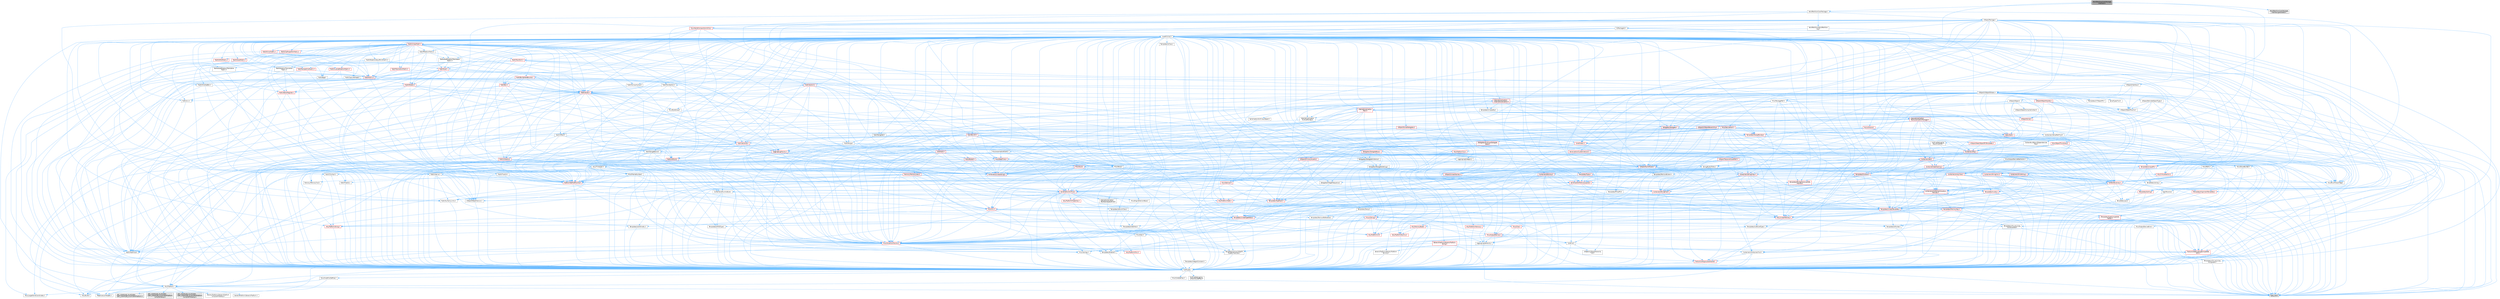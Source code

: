digraph "WorldPartitionCookPackageInterface.h"
{
 // INTERACTIVE_SVG=YES
 // LATEX_PDF_SIZE
  bgcolor="transparent";
  edge [fontname=Helvetica,fontsize=10,labelfontname=Helvetica,labelfontsize=10];
  node [fontname=Helvetica,fontsize=10,shape=box,height=0.2,width=0.4];
  Node1 [id="Node000001",label="WorldPartitionCookPackage\lInterface.h",height=0.2,width=0.4,color="gray40", fillcolor="grey60", style="filled", fontcolor="black",tooltip=" "];
  Node1 -> Node2 [id="edge1_Node000001_Node000002",color="steelblue1",style="solid",tooltip=" "];
  Node2 [id="Node000002",label="CoreFwd.h",height=0.2,width=0.4,color="grey40", fillcolor="white", style="filled",URL="$d1/d1e/CoreFwd_8h.html",tooltip=" "];
  Node2 -> Node3 [id="edge2_Node000002_Node000003",color="steelblue1",style="solid",tooltip=" "];
  Node3 [id="Node000003",label="CoreTypes.h",height=0.2,width=0.4,color="grey40", fillcolor="white", style="filled",URL="$dc/dec/CoreTypes_8h.html",tooltip=" "];
  Node3 -> Node4 [id="edge3_Node000003_Node000004",color="steelblue1",style="solid",tooltip=" "];
  Node4 [id="Node000004",label="HAL/Platform.h",height=0.2,width=0.4,color="grey40", fillcolor="white", style="filled",URL="$d9/dd0/Platform_8h.html",tooltip=" "];
  Node4 -> Node5 [id="edge4_Node000004_Node000005",color="steelblue1",style="solid",tooltip=" "];
  Node5 [id="Node000005",label="Misc/Build.h",height=0.2,width=0.4,color="grey40", fillcolor="white", style="filled",URL="$d3/dbb/Build_8h.html",tooltip=" "];
  Node4 -> Node6 [id="edge5_Node000004_Node000006",color="steelblue1",style="solid",tooltip=" "];
  Node6 [id="Node000006",label="Misc/LargeWorldCoordinates.h",height=0.2,width=0.4,color="grey40", fillcolor="white", style="filled",URL="$d2/dcb/LargeWorldCoordinates_8h.html",tooltip=" "];
  Node4 -> Node7 [id="edge6_Node000004_Node000007",color="steelblue1",style="solid",tooltip=" "];
  Node7 [id="Node000007",label="type_traits",height=0.2,width=0.4,color="grey60", fillcolor="#E0E0E0", style="filled",tooltip=" "];
  Node4 -> Node8 [id="edge7_Node000004_Node000008",color="steelblue1",style="solid",tooltip=" "];
  Node8 [id="Node000008",label="PreprocessorHelpers.h",height=0.2,width=0.4,color="grey40", fillcolor="white", style="filled",URL="$db/ddb/PreprocessorHelpers_8h.html",tooltip=" "];
  Node4 -> Node9 [id="edge8_Node000004_Node000009",color="steelblue1",style="solid",tooltip=" "];
  Node9 [id="Node000009",label="UBT_COMPILED_PLATFORM\l/UBT_COMPILED_PLATFORMPlatform\lCompilerPreSetup.h",height=0.2,width=0.4,color="grey60", fillcolor="#E0E0E0", style="filled",tooltip=" "];
  Node4 -> Node10 [id="edge9_Node000004_Node000010",color="steelblue1",style="solid",tooltip=" "];
  Node10 [id="Node000010",label="GenericPlatform/GenericPlatform\lCompilerPreSetup.h",height=0.2,width=0.4,color="grey40", fillcolor="white", style="filled",URL="$d9/dc8/GenericPlatformCompilerPreSetup_8h.html",tooltip=" "];
  Node4 -> Node11 [id="edge10_Node000004_Node000011",color="steelblue1",style="solid",tooltip=" "];
  Node11 [id="Node000011",label="GenericPlatform/GenericPlatform.h",height=0.2,width=0.4,color="grey40", fillcolor="white", style="filled",URL="$d6/d84/GenericPlatform_8h.html",tooltip=" "];
  Node4 -> Node12 [id="edge11_Node000004_Node000012",color="steelblue1",style="solid",tooltip=" "];
  Node12 [id="Node000012",label="UBT_COMPILED_PLATFORM\l/UBT_COMPILED_PLATFORMPlatform.h",height=0.2,width=0.4,color="grey60", fillcolor="#E0E0E0", style="filled",tooltip=" "];
  Node4 -> Node13 [id="edge12_Node000004_Node000013",color="steelblue1",style="solid",tooltip=" "];
  Node13 [id="Node000013",label="UBT_COMPILED_PLATFORM\l/UBT_COMPILED_PLATFORMPlatform\lCompilerSetup.h",height=0.2,width=0.4,color="grey60", fillcolor="#E0E0E0", style="filled",tooltip=" "];
  Node3 -> Node14 [id="edge13_Node000003_Node000014",color="steelblue1",style="solid",tooltip=" "];
  Node14 [id="Node000014",label="ProfilingDebugging\l/UMemoryDefines.h",height=0.2,width=0.4,color="grey40", fillcolor="white", style="filled",URL="$d2/da2/UMemoryDefines_8h.html",tooltip=" "];
  Node3 -> Node15 [id="edge14_Node000003_Node000015",color="steelblue1",style="solid",tooltip=" "];
  Node15 [id="Node000015",label="Misc/CoreMiscDefines.h",height=0.2,width=0.4,color="grey40", fillcolor="white", style="filled",URL="$da/d38/CoreMiscDefines_8h.html",tooltip=" "];
  Node15 -> Node4 [id="edge15_Node000015_Node000004",color="steelblue1",style="solid",tooltip=" "];
  Node15 -> Node8 [id="edge16_Node000015_Node000008",color="steelblue1",style="solid",tooltip=" "];
  Node3 -> Node16 [id="edge17_Node000003_Node000016",color="steelblue1",style="solid",tooltip=" "];
  Node16 [id="Node000016",label="Misc/CoreDefines.h",height=0.2,width=0.4,color="grey40", fillcolor="white", style="filled",URL="$d3/dd2/CoreDefines_8h.html",tooltip=" "];
  Node2 -> Node17 [id="edge18_Node000002_Node000017",color="steelblue1",style="solid",tooltip=" "];
  Node17 [id="Node000017",label="Containers/ContainersFwd.h",height=0.2,width=0.4,color="grey40", fillcolor="white", style="filled",URL="$d4/d0a/ContainersFwd_8h.html",tooltip=" "];
  Node17 -> Node4 [id="edge19_Node000017_Node000004",color="steelblue1",style="solid",tooltip=" "];
  Node17 -> Node3 [id="edge20_Node000017_Node000003",color="steelblue1",style="solid",tooltip=" "];
  Node17 -> Node18 [id="edge21_Node000017_Node000018",color="steelblue1",style="solid",tooltip=" "];
  Node18 [id="Node000018",label="Traits/IsContiguousContainer.h",height=0.2,width=0.4,color="red", fillcolor="#FFF0F0", style="filled",URL="$d5/d3c/IsContiguousContainer_8h.html",tooltip=" "];
  Node18 -> Node3 [id="edge22_Node000018_Node000003",color="steelblue1",style="solid",tooltip=" "];
  Node2 -> Node21 [id="edge23_Node000002_Node000021",color="steelblue1",style="solid",tooltip=" "];
  Node21 [id="Node000021",label="Math/MathFwd.h",height=0.2,width=0.4,color="grey40", fillcolor="white", style="filled",URL="$d2/d10/MathFwd_8h.html",tooltip=" "];
  Node21 -> Node4 [id="edge24_Node000021_Node000004",color="steelblue1",style="solid",tooltip=" "];
  Node2 -> Node22 [id="edge25_Node000002_Node000022",color="steelblue1",style="solid",tooltip=" "];
  Node22 [id="Node000022",label="UObject/UObjectHierarchy\lFwd.h",height=0.2,width=0.4,color="grey40", fillcolor="white", style="filled",URL="$d3/d13/UObjectHierarchyFwd_8h.html",tooltip=" "];
  Node1 -> Node23 [id="edge26_Node000001_Node000023",color="steelblue1",style="solid",tooltip=" "];
  Node23 [id="Node000023",label="UObject/Interface.h",height=0.2,width=0.4,color="grey40", fillcolor="white", style="filled",URL="$d7/d91/Interface_8h.html",tooltip=" "];
  Node23 -> Node4 [id="edge27_Node000023_Node000004",color="steelblue1",style="solid",tooltip=" "];
  Node23 -> Node24 [id="edge28_Node000023_Node000024",color="steelblue1",style="solid",tooltip=" "];
  Node24 [id="Node000024",label="UObject/Object.h",height=0.2,width=0.4,color="grey40", fillcolor="white", style="filled",URL="$db/dbf/Object_8h.html",tooltip=" "];
  Node24 -> Node25 [id="edge29_Node000024_Node000025",color="steelblue1",style="solid",tooltip=" "];
  Node25 [id="Node000025",label="UObject/Script.h",height=0.2,width=0.4,color="red", fillcolor="#FFF0F0", style="filled",URL="$de/dc6/Script_8h.html",tooltip=" "];
  Node25 -> Node26 [id="edge30_Node000025_Node000026",color="steelblue1",style="solid",tooltip=" "];
  Node26 [id="Node000026",label="Delegates/Delegate.h",height=0.2,width=0.4,color="red", fillcolor="#FFF0F0", style="filled",URL="$d4/d80/Delegate_8h.html",tooltip=" "];
  Node26 -> Node3 [id="edge31_Node000026_Node000003",color="steelblue1",style="solid",tooltip=" "];
  Node26 -> Node27 [id="edge32_Node000026_Node000027",color="steelblue1",style="solid",tooltip=" "];
  Node27 [id="Node000027",label="Misc/AssertionMacros.h",height=0.2,width=0.4,color="red", fillcolor="#FFF0F0", style="filled",URL="$d0/dfa/AssertionMacros_8h.html",tooltip=" "];
  Node27 -> Node3 [id="edge33_Node000027_Node000003",color="steelblue1",style="solid",tooltip=" "];
  Node27 -> Node4 [id="edge34_Node000027_Node000004",color="steelblue1",style="solid",tooltip=" "];
  Node27 -> Node28 [id="edge35_Node000027_Node000028",color="steelblue1",style="solid",tooltip=" "];
  Node28 [id="Node000028",label="HAL/PlatformMisc.h",height=0.2,width=0.4,color="red", fillcolor="#FFF0F0", style="filled",URL="$d0/df5/PlatformMisc_8h.html",tooltip=" "];
  Node28 -> Node3 [id="edge36_Node000028_Node000003",color="steelblue1",style="solid",tooltip=" "];
  Node27 -> Node8 [id="edge37_Node000027_Node000008",color="steelblue1",style="solid",tooltip=" "];
  Node27 -> Node57 [id="edge38_Node000027_Node000057",color="steelblue1",style="solid",tooltip=" "];
  Node57 [id="Node000057",label="Templates/EnableIf.h",height=0.2,width=0.4,color="grey40", fillcolor="white", style="filled",URL="$d7/d60/EnableIf_8h.html",tooltip=" "];
  Node57 -> Node3 [id="edge39_Node000057_Node000003",color="steelblue1",style="solid",tooltip=" "];
  Node27 -> Node58 [id="edge40_Node000027_Node000058",color="steelblue1",style="solid",tooltip=" "];
  Node58 [id="Node000058",label="Templates/IsArrayOrRefOf\lTypeByPredicate.h",height=0.2,width=0.4,color="grey40", fillcolor="white", style="filled",URL="$d6/da1/IsArrayOrRefOfTypeByPredicate_8h.html",tooltip=" "];
  Node58 -> Node3 [id="edge41_Node000058_Node000003",color="steelblue1",style="solid",tooltip=" "];
  Node27 -> Node61 [id="edge42_Node000027_Node000061",color="steelblue1",style="solid",tooltip=" "];
  Node61 [id="Node000061",label="Traits/IsCharEncodingCompatible\lWith.h",height=0.2,width=0.4,color="red", fillcolor="#FFF0F0", style="filled",URL="$df/dd1/IsCharEncodingCompatibleWith_8h.html",tooltip=" "];
  Node61 -> Node7 [id="edge43_Node000061_Node000007",color="steelblue1",style="solid",tooltip=" "];
  Node27 -> Node63 [id="edge44_Node000027_Node000063",color="steelblue1",style="solid",tooltip=" "];
  Node63 [id="Node000063",label="Misc/VarArgs.h",height=0.2,width=0.4,color="grey40", fillcolor="white", style="filled",URL="$d5/d6f/VarArgs_8h.html",tooltip=" "];
  Node63 -> Node3 [id="edge45_Node000063_Node000003",color="steelblue1",style="solid",tooltip=" "];
  Node26 -> Node71 [id="edge46_Node000026_Node000071",color="steelblue1",style="solid",tooltip=" "];
  Node71 [id="Node000071",label="UObject/NameTypes.h",height=0.2,width=0.4,color="red", fillcolor="#FFF0F0", style="filled",URL="$d6/d35/NameTypes_8h.html",tooltip=" "];
  Node71 -> Node3 [id="edge47_Node000071_Node000003",color="steelblue1",style="solid",tooltip=" "];
  Node71 -> Node27 [id="edge48_Node000071_Node000027",color="steelblue1",style="solid",tooltip=" "];
  Node71 -> Node72 [id="edge49_Node000071_Node000072",color="steelblue1",style="solid",tooltip=" "];
  Node72 [id="Node000072",label="HAL/UnrealMemory.h",height=0.2,width=0.4,color="red", fillcolor="#FFF0F0", style="filled",URL="$d9/d96/UnrealMemory_8h.html",tooltip=" "];
  Node72 -> Node3 [id="edge50_Node000072_Node000003",color="steelblue1",style="solid",tooltip=" "];
  Node72 -> Node76 [id="edge51_Node000072_Node000076",color="steelblue1",style="solid",tooltip=" "];
  Node76 [id="Node000076",label="HAL/MemoryBase.h",height=0.2,width=0.4,color="red", fillcolor="#FFF0F0", style="filled",URL="$d6/d9f/MemoryBase_8h.html",tooltip=" "];
  Node76 -> Node3 [id="edge52_Node000076_Node000003",color="steelblue1",style="solid",tooltip=" "];
  Node76 -> Node50 [id="edge53_Node000076_Node000050",color="steelblue1",style="solid",tooltip=" "];
  Node50 [id="Node000050",label="HAL/PlatformAtomics.h",height=0.2,width=0.4,color="red", fillcolor="#FFF0F0", style="filled",URL="$d3/d36/PlatformAtomics_8h.html",tooltip=" "];
  Node50 -> Node3 [id="edge54_Node000050_Node000003",color="steelblue1",style="solid",tooltip=" "];
  Node76 -> Node33 [id="edge55_Node000076_Node000033",color="steelblue1",style="solid",tooltip=" "];
  Node33 [id="Node000033",label="HAL/PlatformCrt.h",height=0.2,width=0.4,color="red", fillcolor="#FFF0F0", style="filled",URL="$d8/d75/PlatformCrt_8h.html",tooltip=" "];
  Node76 -> Node77 [id="edge56_Node000076_Node000077",color="steelblue1",style="solid",tooltip=" "];
  Node77 [id="Node000077",label="Misc/Exec.h",height=0.2,width=0.4,color="grey40", fillcolor="white", style="filled",URL="$de/ddb/Exec_8h.html",tooltip=" "];
  Node77 -> Node3 [id="edge57_Node000077_Node000003",color="steelblue1",style="solid",tooltip=" "];
  Node77 -> Node27 [id="edge58_Node000077_Node000027",color="steelblue1",style="solid",tooltip=" "];
  Node76 -> Node78 [id="edge59_Node000076_Node000078",color="steelblue1",style="solid",tooltip=" "];
  Node78 [id="Node000078",label="Misc/OutputDevice.h",height=0.2,width=0.4,color="red", fillcolor="#FFF0F0", style="filled",URL="$d7/d32/OutputDevice_8h.html",tooltip=" "];
  Node78 -> Node2 [id="edge60_Node000078_Node000002",color="steelblue1",style="solid",tooltip=" "];
  Node78 -> Node3 [id="edge61_Node000078_Node000003",color="steelblue1",style="solid",tooltip=" "];
  Node78 -> Node79 [id="edge62_Node000078_Node000079",color="steelblue1",style="solid",tooltip=" "];
  Node79 [id="Node000079",label="Logging/LogVerbosity.h",height=0.2,width=0.4,color="grey40", fillcolor="white", style="filled",URL="$d2/d8f/LogVerbosity_8h.html",tooltip=" "];
  Node79 -> Node3 [id="edge63_Node000079_Node000003",color="steelblue1",style="solid",tooltip=" "];
  Node78 -> Node63 [id="edge64_Node000078_Node000063",color="steelblue1",style="solid",tooltip=" "];
  Node78 -> Node58 [id="edge65_Node000078_Node000058",color="steelblue1",style="solid",tooltip=" "];
  Node78 -> Node61 [id="edge66_Node000078_Node000061",color="steelblue1",style="solid",tooltip=" "];
  Node72 -> Node89 [id="edge67_Node000072_Node000089",color="steelblue1",style="solid",tooltip=" "];
  Node89 [id="Node000089",label="HAL/PlatformMemory.h",height=0.2,width=0.4,color="red", fillcolor="#FFF0F0", style="filled",URL="$de/d68/PlatformMemory_8h.html",tooltip=" "];
  Node89 -> Node3 [id="edge68_Node000089_Node000003",color="steelblue1",style="solid",tooltip=" "];
  Node72 -> Node92 [id="edge69_Node000072_Node000092",color="steelblue1",style="solid",tooltip=" "];
  Node92 [id="Node000092",label="Templates/IsPointer.h",height=0.2,width=0.4,color="grey40", fillcolor="white", style="filled",URL="$d7/d05/IsPointer_8h.html",tooltip=" "];
  Node92 -> Node3 [id="edge70_Node000092_Node000003",color="steelblue1",style="solid",tooltip=" "];
  Node71 -> Node93 [id="edge71_Node000071_Node000093",color="steelblue1",style="solid",tooltip=" "];
  Node93 [id="Node000093",label="Templates/UnrealTypeTraits.h",height=0.2,width=0.4,color="red", fillcolor="#FFF0F0", style="filled",URL="$d2/d2d/UnrealTypeTraits_8h.html",tooltip=" "];
  Node93 -> Node3 [id="edge72_Node000093_Node000003",color="steelblue1",style="solid",tooltip=" "];
  Node93 -> Node92 [id="edge73_Node000093_Node000092",color="steelblue1",style="solid",tooltip=" "];
  Node93 -> Node27 [id="edge74_Node000093_Node000027",color="steelblue1",style="solid",tooltip=" "];
  Node93 -> Node85 [id="edge75_Node000093_Node000085",color="steelblue1",style="solid",tooltip=" "];
  Node85 [id="Node000085",label="Templates/AndOrNot.h",height=0.2,width=0.4,color="grey40", fillcolor="white", style="filled",URL="$db/d0a/AndOrNot_8h.html",tooltip=" "];
  Node85 -> Node3 [id="edge76_Node000085_Node000003",color="steelblue1",style="solid",tooltip=" "];
  Node93 -> Node57 [id="edge77_Node000093_Node000057",color="steelblue1",style="solid",tooltip=" "];
  Node93 -> Node94 [id="edge78_Node000093_Node000094",color="steelblue1",style="solid",tooltip=" "];
  Node94 [id="Node000094",label="Templates/IsArithmetic.h",height=0.2,width=0.4,color="grey40", fillcolor="white", style="filled",URL="$d2/d5d/IsArithmetic_8h.html",tooltip=" "];
  Node94 -> Node3 [id="edge79_Node000094_Node000003",color="steelblue1",style="solid",tooltip=" "];
  Node93 -> Node96 [id="edge80_Node000093_Node000096",color="steelblue1",style="solid",tooltip=" "];
  Node96 [id="Node000096",label="Templates/IsPODType.h",height=0.2,width=0.4,color="grey40", fillcolor="white", style="filled",URL="$d7/db1/IsPODType_8h.html",tooltip=" "];
  Node96 -> Node3 [id="edge81_Node000096_Node000003",color="steelblue1",style="solid",tooltip=" "];
  Node93 -> Node97 [id="edge82_Node000093_Node000097",color="steelblue1",style="solid",tooltip=" "];
  Node97 [id="Node000097",label="Templates/IsUECoreType.h",height=0.2,width=0.4,color="grey40", fillcolor="white", style="filled",URL="$d1/db8/IsUECoreType_8h.html",tooltip=" "];
  Node97 -> Node3 [id="edge83_Node000097_Node000003",color="steelblue1",style="solid",tooltip=" "];
  Node97 -> Node7 [id="edge84_Node000097_Node000007",color="steelblue1",style="solid",tooltip=" "];
  Node93 -> Node86 [id="edge85_Node000093_Node000086",color="steelblue1",style="solid",tooltip=" "];
  Node86 [id="Node000086",label="Templates/IsTriviallyCopy\lConstructible.h",height=0.2,width=0.4,color="grey40", fillcolor="white", style="filled",URL="$d3/d78/IsTriviallyCopyConstructible_8h.html",tooltip=" "];
  Node86 -> Node3 [id="edge86_Node000086_Node000003",color="steelblue1",style="solid",tooltip=" "];
  Node86 -> Node7 [id="edge87_Node000086_Node000007",color="steelblue1",style="solid",tooltip=" "];
  Node71 -> Node98 [id="edge88_Node000071_Node000098",color="steelblue1",style="solid",tooltip=" "];
  Node98 [id="Node000098",label="Templates/UnrealTemplate.h",height=0.2,width=0.4,color="red", fillcolor="#FFF0F0", style="filled",URL="$d4/d24/UnrealTemplate_8h.html",tooltip=" "];
  Node98 -> Node3 [id="edge89_Node000098_Node000003",color="steelblue1",style="solid",tooltip=" "];
  Node98 -> Node92 [id="edge90_Node000098_Node000092",color="steelblue1",style="solid",tooltip=" "];
  Node98 -> Node72 [id="edge91_Node000098_Node000072",color="steelblue1",style="solid",tooltip=" "];
  Node98 -> Node93 [id="edge92_Node000098_Node000093",color="steelblue1",style="solid",tooltip=" "];
  Node98 -> Node101 [id="edge93_Node000098_Node000101",color="steelblue1",style="solid",tooltip=" "];
  Node101 [id="Node000101",label="Templates/RemoveReference.h",height=0.2,width=0.4,color="grey40", fillcolor="white", style="filled",URL="$da/dbe/RemoveReference_8h.html",tooltip=" "];
  Node101 -> Node3 [id="edge94_Node000101_Node000003",color="steelblue1",style="solid",tooltip=" "];
  Node98 -> Node102 [id="edge95_Node000098_Node000102",color="steelblue1",style="solid",tooltip=" "];
  Node102 [id="Node000102",label="Templates/TypeCompatible\lBytes.h",height=0.2,width=0.4,color="red", fillcolor="#FFF0F0", style="filled",URL="$df/d0a/TypeCompatibleBytes_8h.html",tooltip=" "];
  Node102 -> Node3 [id="edge96_Node000102_Node000003",color="steelblue1",style="solid",tooltip=" "];
  Node102 -> Node7 [id="edge97_Node000102_Node000007",color="steelblue1",style="solid",tooltip=" "];
  Node98 -> Node18 [id="edge98_Node000098_Node000018",color="steelblue1",style="solid",tooltip=" "];
  Node98 -> Node7 [id="edge99_Node000098_Node000007",color="steelblue1",style="solid",tooltip=" "];
  Node71 -> Node104 [id="edge100_Node000071_Node000104",color="steelblue1",style="solid",tooltip=" "];
  Node104 [id="Node000104",label="Containers/UnrealString.h",height=0.2,width=0.4,color="red", fillcolor="#FFF0F0", style="filled",URL="$d5/dba/UnrealString_8h.html",tooltip=" "];
  Node71 -> Node108 [id="edge101_Node000071_Node000108",color="steelblue1",style="solid",tooltip=" "];
  Node108 [id="Node000108",label="HAL/CriticalSection.h",height=0.2,width=0.4,color="red", fillcolor="#FFF0F0", style="filled",URL="$d6/d90/CriticalSection_8h.html",tooltip=" "];
  Node71 -> Node111 [id="edge102_Node000071_Node000111",color="steelblue1",style="solid",tooltip=" "];
  Node111 [id="Node000111",label="Containers/StringConv.h",height=0.2,width=0.4,color="red", fillcolor="#FFF0F0", style="filled",URL="$d3/ddf/StringConv_8h.html",tooltip=" "];
  Node111 -> Node3 [id="edge103_Node000111_Node000003",color="steelblue1",style="solid",tooltip=" "];
  Node111 -> Node27 [id="edge104_Node000111_Node000027",color="steelblue1",style="solid",tooltip=" "];
  Node111 -> Node112 [id="edge105_Node000111_Node000112",color="steelblue1",style="solid",tooltip=" "];
  Node112 [id="Node000112",label="Containers/ContainerAllocation\lPolicies.h",height=0.2,width=0.4,color="red", fillcolor="#FFF0F0", style="filled",URL="$d7/dff/ContainerAllocationPolicies_8h.html",tooltip=" "];
  Node112 -> Node3 [id="edge106_Node000112_Node000003",color="steelblue1",style="solid",tooltip=" "];
  Node112 -> Node112 [id="edge107_Node000112_Node000112",color="steelblue1",style="solid",tooltip=" "];
  Node112 -> Node114 [id="edge108_Node000112_Node000114",color="steelblue1",style="solid",tooltip=" "];
  Node114 [id="Node000114",label="HAL/PlatformMath.h",height=0.2,width=0.4,color="red", fillcolor="#FFF0F0", style="filled",URL="$dc/d53/PlatformMath_8h.html",tooltip=" "];
  Node114 -> Node3 [id="edge109_Node000114_Node000003",color="steelblue1",style="solid",tooltip=" "];
  Node112 -> Node72 [id="edge110_Node000112_Node000072",color="steelblue1",style="solid",tooltip=" "];
  Node112 -> Node43 [id="edge111_Node000112_Node000043",color="steelblue1",style="solid",tooltip=" "];
  Node43 [id="Node000043",label="Math/NumericLimits.h",height=0.2,width=0.4,color="grey40", fillcolor="white", style="filled",URL="$df/d1b/NumericLimits_8h.html",tooltip=" "];
  Node43 -> Node3 [id="edge112_Node000043_Node000003",color="steelblue1",style="solid",tooltip=" "];
  Node112 -> Node27 [id="edge113_Node000112_Node000027",color="steelblue1",style="solid",tooltip=" "];
  Node112 -> Node123 [id="edge114_Node000112_Node000123",color="steelblue1",style="solid",tooltip=" "];
  Node123 [id="Node000123",label="Templates/MemoryOps.h",height=0.2,width=0.4,color="red", fillcolor="#FFF0F0", style="filled",URL="$db/dea/MemoryOps_8h.html",tooltip=" "];
  Node123 -> Node3 [id="edge115_Node000123_Node000003",color="steelblue1",style="solid",tooltip=" "];
  Node123 -> Node72 [id="edge116_Node000123_Node000072",color="steelblue1",style="solid",tooltip=" "];
  Node123 -> Node87 [id="edge117_Node000123_Node000087",color="steelblue1",style="solid",tooltip=" "];
  Node87 [id="Node000087",label="Templates/IsTriviallyCopy\lAssignable.h",height=0.2,width=0.4,color="grey40", fillcolor="white", style="filled",URL="$d2/df2/IsTriviallyCopyAssignable_8h.html",tooltip=" "];
  Node87 -> Node3 [id="edge118_Node000087_Node000003",color="steelblue1",style="solid",tooltip=" "];
  Node87 -> Node7 [id="edge119_Node000087_Node000007",color="steelblue1",style="solid",tooltip=" "];
  Node123 -> Node86 [id="edge120_Node000123_Node000086",color="steelblue1",style="solid",tooltip=" "];
  Node123 -> Node93 [id="edge121_Node000123_Node000093",color="steelblue1",style="solid",tooltip=" "];
  Node123 -> Node7 [id="edge122_Node000123_Node000007",color="steelblue1",style="solid",tooltip=" "];
  Node112 -> Node102 [id="edge123_Node000112_Node000102",color="steelblue1",style="solid",tooltip=" "];
  Node112 -> Node7 [id="edge124_Node000112_Node000007",color="steelblue1",style="solid",tooltip=" "];
  Node111 -> Node124 [id="edge125_Node000111_Node000124",color="steelblue1",style="solid",tooltip=" "];
  Node124 [id="Node000124",label="Containers/Array.h",height=0.2,width=0.4,color="red", fillcolor="#FFF0F0", style="filled",URL="$df/dd0/Array_8h.html",tooltip=" "];
  Node124 -> Node3 [id="edge126_Node000124_Node000003",color="steelblue1",style="solid",tooltip=" "];
  Node124 -> Node27 [id="edge127_Node000124_Node000027",color="steelblue1",style="solid",tooltip=" "];
  Node124 -> Node72 [id="edge128_Node000124_Node000072",color="steelblue1",style="solid",tooltip=" "];
  Node124 -> Node93 [id="edge129_Node000124_Node000093",color="steelblue1",style="solid",tooltip=" "];
  Node124 -> Node98 [id="edge130_Node000124_Node000098",color="steelblue1",style="solid",tooltip=" "];
  Node124 -> Node112 [id="edge131_Node000124_Node000112",color="steelblue1",style="solid",tooltip=" "];
  Node124 -> Node131 [id="edge132_Node000124_Node000131",color="steelblue1",style="solid",tooltip=" "];
  Node131 [id="Node000131",label="Serialization/Archive.h",height=0.2,width=0.4,color="red", fillcolor="#FFF0F0", style="filled",URL="$d7/d3b/Archive_8h.html",tooltip=" "];
  Node131 -> Node2 [id="edge133_Node000131_Node000002",color="steelblue1",style="solid",tooltip=" "];
  Node131 -> Node3 [id="edge134_Node000131_Node000003",color="steelblue1",style="solid",tooltip=" "];
  Node131 -> Node132 [id="edge135_Node000131_Node000132",color="steelblue1",style="solid",tooltip=" "];
  Node132 [id="Node000132",label="HAL/PlatformProperties.h",height=0.2,width=0.4,color="red", fillcolor="#FFF0F0", style="filled",URL="$d9/db0/PlatformProperties_8h.html",tooltip=" "];
  Node132 -> Node3 [id="edge136_Node000132_Node000003",color="steelblue1",style="solid",tooltip=" "];
  Node131 -> Node135 [id="edge137_Node000131_Node000135",color="steelblue1",style="solid",tooltip=" "];
  Node135 [id="Node000135",label="Internationalization\l/TextNamespaceFwd.h",height=0.2,width=0.4,color="grey40", fillcolor="white", style="filled",URL="$d8/d97/TextNamespaceFwd_8h.html",tooltip=" "];
  Node135 -> Node3 [id="edge138_Node000135_Node000003",color="steelblue1",style="solid",tooltip=" "];
  Node131 -> Node21 [id="edge139_Node000131_Node000021",color="steelblue1",style="solid",tooltip=" "];
  Node131 -> Node27 [id="edge140_Node000131_Node000027",color="steelblue1",style="solid",tooltip=" "];
  Node131 -> Node5 [id="edge141_Node000131_Node000005",color="steelblue1",style="solid",tooltip=" "];
  Node131 -> Node136 [id="edge142_Node000131_Node000136",color="steelblue1",style="solid",tooltip=" "];
  Node136 [id="Node000136",label="Misc/EngineVersionBase.h",height=0.2,width=0.4,color="grey40", fillcolor="white", style="filled",URL="$d5/d2b/EngineVersionBase_8h.html",tooltip=" "];
  Node136 -> Node3 [id="edge143_Node000136_Node000003",color="steelblue1",style="solid",tooltip=" "];
  Node131 -> Node63 [id="edge144_Node000131_Node000063",color="steelblue1",style="solid",tooltip=" "];
  Node131 -> Node57 [id="edge145_Node000131_Node000057",color="steelblue1",style="solid",tooltip=" "];
  Node131 -> Node58 [id="edge146_Node000131_Node000058",color="steelblue1",style="solid",tooltip=" "];
  Node131 -> Node139 [id="edge147_Node000131_Node000139",color="steelblue1",style="solid",tooltip=" "];
  Node139 [id="Node000139",label="Templates/IsEnumClass.h",height=0.2,width=0.4,color="grey40", fillcolor="white", style="filled",URL="$d7/d15/IsEnumClass_8h.html",tooltip=" "];
  Node139 -> Node3 [id="edge148_Node000139_Node000003",color="steelblue1",style="solid",tooltip=" "];
  Node139 -> Node85 [id="edge149_Node000139_Node000085",color="steelblue1",style="solid",tooltip=" "];
  Node131 -> Node98 [id="edge150_Node000131_Node000098",color="steelblue1",style="solid",tooltip=" "];
  Node131 -> Node61 [id="edge151_Node000131_Node000061",color="steelblue1",style="solid",tooltip=" "];
  Node131 -> Node140 [id="edge152_Node000131_Node000140",color="steelblue1",style="solid",tooltip=" "];
  Node140 [id="Node000140",label="UObject/ObjectVersion.h",height=0.2,width=0.4,color="grey40", fillcolor="white", style="filled",URL="$da/d63/ObjectVersion_8h.html",tooltip=" "];
  Node140 -> Node3 [id="edge153_Node000140_Node000003",color="steelblue1",style="solid",tooltip=" "];
  Node124 -> Node157 [id="edge154_Node000124_Node000157",color="steelblue1",style="solid",tooltip=" "];
  Node157 [id="Node000157",label="Templates/Invoke.h",height=0.2,width=0.4,color="red", fillcolor="#FFF0F0", style="filled",URL="$d7/deb/Invoke_8h.html",tooltip=" "];
  Node157 -> Node3 [id="edge155_Node000157_Node000003",color="steelblue1",style="solid",tooltip=" "];
  Node157 -> Node98 [id="edge156_Node000157_Node000098",color="steelblue1",style="solid",tooltip=" "];
  Node157 -> Node7 [id="edge157_Node000157_Node000007",color="steelblue1",style="solid",tooltip=" "];
  Node124 -> Node162 [id="edge158_Node000124_Node000162",color="steelblue1",style="solid",tooltip=" "];
  Node162 [id="Node000162",label="Templates/Less.h",height=0.2,width=0.4,color="grey40", fillcolor="white", style="filled",URL="$de/dc8/Less_8h.html",tooltip=" "];
  Node162 -> Node3 [id="edge159_Node000162_Node000003",color="steelblue1",style="solid",tooltip=" "];
  Node162 -> Node98 [id="edge160_Node000162_Node000098",color="steelblue1",style="solid",tooltip=" "];
  Node124 -> Node170 [id="edge161_Node000124_Node000170",color="steelblue1",style="solid",tooltip=" "];
  Node170 [id="Node000170",label="Templates/Sorting.h",height=0.2,width=0.4,color="red", fillcolor="#FFF0F0", style="filled",URL="$d3/d9e/Sorting_8h.html",tooltip=" "];
  Node170 -> Node3 [id="edge162_Node000170_Node000003",color="steelblue1",style="solid",tooltip=" "];
  Node170 -> Node114 [id="edge163_Node000170_Node000114",color="steelblue1",style="solid",tooltip=" "];
  Node170 -> Node162 [id="edge164_Node000170_Node000162",color="steelblue1",style="solid",tooltip=" "];
  Node124 -> Node174 [id="edge165_Node000124_Node000174",color="steelblue1",style="solid",tooltip=" "];
  Node174 [id="Node000174",label="Templates/AlignmentTemplates.h",height=0.2,width=0.4,color="red", fillcolor="#FFF0F0", style="filled",URL="$dd/d32/AlignmentTemplates_8h.html",tooltip=" "];
  Node174 -> Node3 [id="edge166_Node000174_Node000003",color="steelblue1",style="solid",tooltip=" "];
  Node174 -> Node92 [id="edge167_Node000174_Node000092",color="steelblue1",style="solid",tooltip=" "];
  Node124 -> Node7 [id="edge168_Node000124_Node000007",color="steelblue1",style="solid",tooltip=" "];
  Node111 -> Node148 [id="edge169_Node000111_Node000148",color="steelblue1",style="solid",tooltip=" "];
  Node148 [id="Node000148",label="Misc/CString.h",height=0.2,width=0.4,color="red", fillcolor="#FFF0F0", style="filled",URL="$d2/d49/CString_8h.html",tooltip=" "];
  Node148 -> Node3 [id="edge170_Node000148_Node000003",color="steelblue1",style="solid",tooltip=" "];
  Node148 -> Node33 [id="edge171_Node000148_Node000033",color="steelblue1",style="solid",tooltip=" "];
  Node148 -> Node74 [id="edge172_Node000148_Node000074",color="steelblue1",style="solid",tooltip=" "];
  Node74 [id="Node000074",label="HAL/PlatformString.h",height=0.2,width=0.4,color="red", fillcolor="#FFF0F0", style="filled",URL="$db/db5/PlatformString_8h.html",tooltip=" "];
  Node74 -> Node3 [id="edge173_Node000074_Node000003",color="steelblue1",style="solid",tooltip=" "];
  Node148 -> Node27 [id="edge174_Node000148_Node000027",color="steelblue1",style="solid",tooltip=" "];
  Node148 -> Node149 [id="edge175_Node000148_Node000149",color="steelblue1",style="solid",tooltip=" "];
  Node149 [id="Node000149",label="Misc/Char.h",height=0.2,width=0.4,color="red", fillcolor="#FFF0F0", style="filled",URL="$d0/d58/Char_8h.html",tooltip=" "];
  Node149 -> Node3 [id="edge176_Node000149_Node000003",color="steelblue1",style="solid",tooltip=" "];
  Node149 -> Node7 [id="edge177_Node000149_Node000007",color="steelblue1",style="solid",tooltip=" "];
  Node148 -> Node63 [id="edge178_Node000148_Node000063",color="steelblue1",style="solid",tooltip=" "];
  Node148 -> Node58 [id="edge179_Node000148_Node000058",color="steelblue1",style="solid",tooltip=" "];
  Node148 -> Node61 [id="edge180_Node000148_Node000061",color="steelblue1",style="solid",tooltip=" "];
  Node111 -> Node175 [id="edge181_Node000111_Node000175",color="steelblue1",style="solid",tooltip=" "];
  Node175 [id="Node000175",label="Templates/IsArray.h",height=0.2,width=0.4,color="grey40", fillcolor="white", style="filled",URL="$d8/d8d/IsArray_8h.html",tooltip=" "];
  Node175 -> Node3 [id="edge182_Node000175_Node000003",color="steelblue1",style="solid",tooltip=" "];
  Node111 -> Node98 [id="edge183_Node000111_Node000098",color="steelblue1",style="solid",tooltip=" "];
  Node111 -> Node93 [id="edge184_Node000111_Node000093",color="steelblue1",style="solid",tooltip=" "];
  Node111 -> Node61 [id="edge185_Node000111_Node000061",color="steelblue1",style="solid",tooltip=" "];
  Node111 -> Node18 [id="edge186_Node000111_Node000018",color="steelblue1",style="solid",tooltip=" "];
  Node111 -> Node7 [id="edge187_Node000111_Node000007",color="steelblue1",style="solid",tooltip=" "];
  Node71 -> Node30 [id="edge188_Node000071_Node000030",color="steelblue1",style="solid",tooltip=" "];
  Node30 [id="Node000030",label="Containers/StringFwd.h",height=0.2,width=0.4,color="red", fillcolor="#FFF0F0", style="filled",URL="$df/d37/StringFwd_8h.html",tooltip=" "];
  Node30 -> Node3 [id="edge189_Node000030_Node000003",color="steelblue1",style="solid",tooltip=" "];
  Node30 -> Node18 [id="edge190_Node000030_Node000018",color="steelblue1",style="solid",tooltip=" "];
  Node71 -> Node176 [id="edge191_Node000071_Node000176",color="steelblue1",style="solid",tooltip=" "];
  Node176 [id="Node000176",label="UObject/UnrealNames.h",height=0.2,width=0.4,color="red", fillcolor="#FFF0F0", style="filled",URL="$d8/db1/UnrealNames_8h.html",tooltip=" "];
  Node176 -> Node3 [id="edge192_Node000176_Node000003",color="steelblue1",style="solid",tooltip=" "];
  Node71 -> Node142 [id="edge193_Node000071_Node000142",color="steelblue1",style="solid",tooltip=" "];
  Node142 [id="Node000142",label="Serialization/MemoryLayout.h",height=0.2,width=0.4,color="red", fillcolor="#FFF0F0", style="filled",URL="$d7/d66/MemoryLayout_8h.html",tooltip=" "];
  Node142 -> Node145 [id="edge194_Node000142_Node000145",color="steelblue1",style="solid",tooltip=" "];
  Node145 [id="Node000145",label="Containers/EnumAsByte.h",height=0.2,width=0.4,color="grey40", fillcolor="white", style="filled",URL="$d6/d9a/EnumAsByte_8h.html",tooltip=" "];
  Node145 -> Node3 [id="edge195_Node000145_Node000003",color="steelblue1",style="solid",tooltip=" "];
  Node145 -> Node96 [id="edge196_Node000145_Node000096",color="steelblue1",style="solid",tooltip=" "];
  Node145 -> Node146 [id="edge197_Node000145_Node000146",color="steelblue1",style="solid",tooltip=" "];
  Node146 [id="Node000146",label="Templates/TypeHash.h",height=0.2,width=0.4,color="red", fillcolor="#FFF0F0", style="filled",URL="$d1/d62/TypeHash_8h.html",tooltip=" "];
  Node146 -> Node3 [id="edge198_Node000146_Node000003",color="steelblue1",style="solid",tooltip=" "];
  Node146 -> Node147 [id="edge199_Node000146_Node000147",color="steelblue1",style="solid",tooltip=" "];
  Node147 [id="Node000147",label="Misc/Crc.h",height=0.2,width=0.4,color="red", fillcolor="#FFF0F0", style="filled",URL="$d4/dd2/Crc_8h.html",tooltip=" "];
  Node147 -> Node3 [id="edge200_Node000147_Node000003",color="steelblue1",style="solid",tooltip=" "];
  Node147 -> Node74 [id="edge201_Node000147_Node000074",color="steelblue1",style="solid",tooltip=" "];
  Node147 -> Node27 [id="edge202_Node000147_Node000027",color="steelblue1",style="solid",tooltip=" "];
  Node147 -> Node148 [id="edge203_Node000147_Node000148",color="steelblue1",style="solid",tooltip=" "];
  Node147 -> Node149 [id="edge204_Node000147_Node000149",color="steelblue1",style="solid",tooltip=" "];
  Node147 -> Node93 [id="edge205_Node000147_Node000093",color="steelblue1",style="solid",tooltip=" "];
  Node146 -> Node7 [id="edge206_Node000146_Node000007",color="steelblue1",style="solid",tooltip=" "];
  Node142 -> Node30 [id="edge207_Node000142_Node000030",color="steelblue1",style="solid",tooltip=" "];
  Node142 -> Node72 [id="edge208_Node000142_Node000072",color="steelblue1",style="solid",tooltip=" "];
  Node142 -> Node57 [id="edge209_Node000142_Node000057",color="steelblue1",style="solid",tooltip=" "];
  Node142 -> Node98 [id="edge210_Node000142_Node000098",color="steelblue1",style="solid",tooltip=" "];
  Node26 -> Node184 [id="edge211_Node000026_Node000184",color="steelblue1",style="solid",tooltip=" "];
  Node184 [id="Node000184",label="Templates/SharedPointer.h",height=0.2,width=0.4,color="red", fillcolor="#FFF0F0", style="filled",URL="$d2/d17/SharedPointer_8h.html",tooltip=" "];
  Node184 -> Node3 [id="edge212_Node000184_Node000003",color="steelblue1",style="solid",tooltip=" "];
  Node184 -> Node185 [id="edge213_Node000184_Node000185",color="steelblue1",style="solid",tooltip=" "];
  Node185 [id="Node000185",label="Templates/PointerIsConvertible\lFromTo.h",height=0.2,width=0.4,color="red", fillcolor="#FFF0F0", style="filled",URL="$d6/d65/PointerIsConvertibleFromTo_8h.html",tooltip=" "];
  Node185 -> Node3 [id="edge214_Node000185_Node000003",color="steelblue1",style="solid",tooltip=" "];
  Node185 -> Node7 [id="edge215_Node000185_Node000007",color="steelblue1",style="solid",tooltip=" "];
  Node184 -> Node27 [id="edge216_Node000184_Node000027",color="steelblue1",style="solid",tooltip=" "];
  Node184 -> Node72 [id="edge217_Node000184_Node000072",color="steelblue1",style="solid",tooltip=" "];
  Node184 -> Node124 [id="edge218_Node000184_Node000124",color="steelblue1",style="solid",tooltip=" "];
  Node184 -> Node186 [id="edge219_Node000184_Node000186",color="steelblue1",style="solid",tooltip=" "];
  Node186 [id="Node000186",label="Containers/Map.h",height=0.2,width=0.4,color="red", fillcolor="#FFF0F0", style="filled",URL="$df/d79/Map_8h.html",tooltip=" "];
  Node186 -> Node3 [id="edge220_Node000186_Node000003",color="steelblue1",style="solid",tooltip=" "];
  Node186 -> Node187 [id="edge221_Node000186_Node000187",color="steelblue1",style="solid",tooltip=" "];
  Node187 [id="Node000187",label="Algo/Reverse.h",height=0.2,width=0.4,color="grey40", fillcolor="white", style="filled",URL="$d5/d93/Reverse_8h.html",tooltip=" "];
  Node187 -> Node3 [id="edge222_Node000187_Node000003",color="steelblue1",style="solid",tooltip=" "];
  Node187 -> Node98 [id="edge223_Node000187_Node000098",color="steelblue1",style="solid",tooltip=" "];
  Node186 -> Node188 [id="edge224_Node000186_Node000188",color="steelblue1",style="solid",tooltip=" "];
  Node188 [id="Node000188",label="Containers/Set.h",height=0.2,width=0.4,color="red", fillcolor="#FFF0F0", style="filled",URL="$d4/d45/Set_8h.html",tooltip=" "];
  Node188 -> Node112 [id="edge225_Node000188_Node000112",color="steelblue1",style="solid",tooltip=" "];
  Node188 -> Node190 [id="edge226_Node000188_Node000190",color="steelblue1",style="solid",tooltip=" "];
  Node190 [id="Node000190",label="Containers/SparseArray.h",height=0.2,width=0.4,color="red", fillcolor="#FFF0F0", style="filled",URL="$d5/dbf/SparseArray_8h.html",tooltip=" "];
  Node190 -> Node3 [id="edge227_Node000190_Node000003",color="steelblue1",style="solid",tooltip=" "];
  Node190 -> Node27 [id="edge228_Node000190_Node000027",color="steelblue1",style="solid",tooltip=" "];
  Node190 -> Node72 [id="edge229_Node000190_Node000072",color="steelblue1",style="solid",tooltip=" "];
  Node190 -> Node93 [id="edge230_Node000190_Node000093",color="steelblue1",style="solid",tooltip=" "];
  Node190 -> Node98 [id="edge231_Node000190_Node000098",color="steelblue1",style="solid",tooltip=" "];
  Node190 -> Node112 [id="edge232_Node000190_Node000112",color="steelblue1",style="solid",tooltip=" "];
  Node190 -> Node162 [id="edge233_Node000190_Node000162",color="steelblue1",style="solid",tooltip=" "];
  Node190 -> Node124 [id="edge234_Node000190_Node000124",color="steelblue1",style="solid",tooltip=" "];
  Node190 -> Node173 [id="edge235_Node000190_Node000173",color="steelblue1",style="solid",tooltip=" "];
  Node173 [id="Node000173",label="Math/UnrealMathUtility.h",height=0.2,width=0.4,color="red", fillcolor="#FFF0F0", style="filled",URL="$db/db8/UnrealMathUtility_8h.html",tooltip=" "];
  Node173 -> Node3 [id="edge236_Node000173_Node000003",color="steelblue1",style="solid",tooltip=" "];
  Node173 -> Node27 [id="edge237_Node000173_Node000027",color="steelblue1",style="solid",tooltip=" "];
  Node173 -> Node114 [id="edge238_Node000173_Node000114",color="steelblue1",style="solid",tooltip=" "];
  Node173 -> Node21 [id="edge239_Node000173_Node000021",color="steelblue1",style="solid",tooltip=" "];
  Node190 -> Node191 [id="edge240_Node000190_Node000191",color="steelblue1",style="solid",tooltip=" "];
  Node191 [id="Node000191",label="Containers/ScriptArray.h",height=0.2,width=0.4,color="red", fillcolor="#FFF0F0", style="filled",URL="$dc/daf/ScriptArray_8h.html",tooltip=" "];
  Node191 -> Node3 [id="edge241_Node000191_Node000003",color="steelblue1",style="solid",tooltip=" "];
  Node191 -> Node27 [id="edge242_Node000191_Node000027",color="steelblue1",style="solid",tooltip=" "];
  Node191 -> Node72 [id="edge243_Node000191_Node000072",color="steelblue1",style="solid",tooltip=" "];
  Node191 -> Node112 [id="edge244_Node000191_Node000112",color="steelblue1",style="solid",tooltip=" "];
  Node191 -> Node124 [id="edge245_Node000191_Node000124",color="steelblue1",style="solid",tooltip=" "];
  Node190 -> Node192 [id="edge246_Node000190_Node000192",color="steelblue1",style="solid",tooltip=" "];
  Node192 [id="Node000192",label="Containers/BitArray.h",height=0.2,width=0.4,color="red", fillcolor="#FFF0F0", style="filled",URL="$d1/de4/BitArray_8h.html",tooltip=" "];
  Node192 -> Node112 [id="edge247_Node000192_Node000112",color="steelblue1",style="solid",tooltip=" "];
  Node192 -> Node3 [id="edge248_Node000192_Node000003",color="steelblue1",style="solid",tooltip=" "];
  Node192 -> Node50 [id="edge249_Node000192_Node000050",color="steelblue1",style="solid",tooltip=" "];
  Node192 -> Node72 [id="edge250_Node000192_Node000072",color="steelblue1",style="solid",tooltip=" "];
  Node192 -> Node173 [id="edge251_Node000192_Node000173",color="steelblue1",style="solid",tooltip=" "];
  Node192 -> Node27 [id="edge252_Node000192_Node000027",color="steelblue1",style="solid",tooltip=" "];
  Node192 -> Node45 [id="edge253_Node000192_Node000045",color="steelblue1",style="solid",tooltip=" "];
  Node45 [id="Node000045",label="Misc/EnumClassFlags.h",height=0.2,width=0.4,color="grey40", fillcolor="white", style="filled",URL="$d8/de7/EnumClassFlags_8h.html",tooltip=" "];
  Node192 -> Node131 [id="edge254_Node000192_Node000131",color="steelblue1",style="solid",tooltip=" "];
  Node192 -> Node142 [id="edge255_Node000192_Node000142",color="steelblue1",style="solid",tooltip=" "];
  Node192 -> Node57 [id="edge256_Node000192_Node000057",color="steelblue1",style="solid",tooltip=" "];
  Node192 -> Node157 [id="edge257_Node000192_Node000157",color="steelblue1",style="solid",tooltip=" "];
  Node192 -> Node98 [id="edge258_Node000192_Node000098",color="steelblue1",style="solid",tooltip=" "];
  Node192 -> Node93 [id="edge259_Node000192_Node000093",color="steelblue1",style="solid",tooltip=" "];
  Node190 -> Node104 [id="edge260_Node000190_Node000104",color="steelblue1",style="solid",tooltip=" "];
  Node188 -> Node17 [id="edge261_Node000188_Node000017",color="steelblue1",style="solid",tooltip=" "];
  Node188 -> Node173 [id="edge262_Node000188_Node000173",color="steelblue1",style="solid",tooltip=" "];
  Node188 -> Node27 [id="edge263_Node000188_Node000027",color="steelblue1",style="solid",tooltip=" "];
  Node188 -> Node208 [id="edge264_Node000188_Node000208",color="steelblue1",style="solid",tooltip=" "];
  Node208 [id="Node000208",label="Misc/StructBuilder.h",height=0.2,width=0.4,color="grey40", fillcolor="white", style="filled",URL="$d9/db3/StructBuilder_8h.html",tooltip=" "];
  Node208 -> Node3 [id="edge265_Node000208_Node000003",color="steelblue1",style="solid",tooltip=" "];
  Node208 -> Node173 [id="edge266_Node000208_Node000173",color="steelblue1",style="solid",tooltip=" "];
  Node208 -> Node174 [id="edge267_Node000208_Node000174",color="steelblue1",style="solid",tooltip=" "];
  Node188 -> Node209 [id="edge268_Node000188_Node000209",color="steelblue1",style="solid",tooltip=" "];
  Node209 [id="Node000209",label="Templates/Function.h",height=0.2,width=0.4,color="red", fillcolor="#FFF0F0", style="filled",URL="$df/df5/Function_8h.html",tooltip=" "];
  Node209 -> Node3 [id="edge269_Node000209_Node000003",color="steelblue1",style="solid",tooltip=" "];
  Node209 -> Node27 [id="edge270_Node000209_Node000027",color="steelblue1",style="solid",tooltip=" "];
  Node209 -> Node72 [id="edge271_Node000209_Node000072",color="steelblue1",style="solid",tooltip=" "];
  Node209 -> Node93 [id="edge272_Node000209_Node000093",color="steelblue1",style="solid",tooltip=" "];
  Node209 -> Node157 [id="edge273_Node000209_Node000157",color="steelblue1",style="solid",tooltip=" "];
  Node209 -> Node98 [id="edge274_Node000209_Node000098",color="steelblue1",style="solid",tooltip=" "];
  Node209 -> Node173 [id="edge275_Node000209_Node000173",color="steelblue1",style="solid",tooltip=" "];
  Node209 -> Node7 [id="edge276_Node000209_Node000007",color="steelblue1",style="solid",tooltip=" "];
  Node188 -> Node170 [id="edge277_Node000188_Node000170",color="steelblue1",style="solid",tooltip=" "];
  Node188 -> Node146 [id="edge278_Node000188_Node000146",color="steelblue1",style="solid",tooltip=" "];
  Node188 -> Node98 [id="edge279_Node000188_Node000098",color="steelblue1",style="solid",tooltip=" "];
  Node188 -> Node7 [id="edge280_Node000188_Node000007",color="steelblue1",style="solid",tooltip=" "];
  Node186 -> Node104 [id="edge281_Node000186_Node000104",color="steelblue1",style="solid",tooltip=" "];
  Node186 -> Node27 [id="edge282_Node000186_Node000027",color="steelblue1",style="solid",tooltip=" "];
  Node186 -> Node208 [id="edge283_Node000186_Node000208",color="steelblue1",style="solid",tooltip=" "];
  Node186 -> Node209 [id="edge284_Node000186_Node000209",color="steelblue1",style="solid",tooltip=" "];
  Node186 -> Node170 [id="edge285_Node000186_Node000170",color="steelblue1",style="solid",tooltip=" "];
  Node186 -> Node212 [id="edge286_Node000186_Node000212",color="steelblue1",style="solid",tooltip=" "];
  Node212 [id="Node000212",label="Templates/Tuple.h",height=0.2,width=0.4,color="red", fillcolor="#FFF0F0", style="filled",URL="$d2/d4f/Tuple_8h.html",tooltip=" "];
  Node212 -> Node3 [id="edge287_Node000212_Node000003",color="steelblue1",style="solid",tooltip=" "];
  Node212 -> Node98 [id="edge288_Node000212_Node000098",color="steelblue1",style="solid",tooltip=" "];
  Node212 -> Node213 [id="edge289_Node000212_Node000213",color="steelblue1",style="solid",tooltip=" "];
  Node213 [id="Node000213",label="Delegates/IntegerSequence.h",height=0.2,width=0.4,color="grey40", fillcolor="white", style="filled",URL="$d2/dcc/IntegerSequence_8h.html",tooltip=" "];
  Node213 -> Node3 [id="edge290_Node000213_Node000003",color="steelblue1",style="solid",tooltip=" "];
  Node212 -> Node157 [id="edge291_Node000212_Node000157",color="steelblue1",style="solid",tooltip=" "];
  Node212 -> Node142 [id="edge292_Node000212_Node000142",color="steelblue1",style="solid",tooltip=" "];
  Node212 -> Node146 [id="edge293_Node000212_Node000146",color="steelblue1",style="solid",tooltip=" "];
  Node212 -> Node7 [id="edge294_Node000212_Node000007",color="steelblue1",style="solid",tooltip=" "];
  Node186 -> Node98 [id="edge295_Node000186_Node000098",color="steelblue1",style="solid",tooltip=" "];
  Node186 -> Node93 [id="edge296_Node000186_Node000093",color="steelblue1",style="solid",tooltip=" "];
  Node186 -> Node7 [id="edge297_Node000186_Node000007",color="steelblue1",style="solid",tooltip=" "];
  Node184 -> Node215 [id="edge298_Node000184_Node000215",color="steelblue1",style="solid",tooltip=" "];
  Node215 [id="Node000215",label="CoreGlobals.h",height=0.2,width=0.4,color="red", fillcolor="#FFF0F0", style="filled",URL="$d5/d8c/CoreGlobals_8h.html",tooltip=" "];
  Node215 -> Node104 [id="edge299_Node000215_Node000104",color="steelblue1",style="solid",tooltip=" "];
  Node215 -> Node3 [id="edge300_Node000215_Node000003",color="steelblue1",style="solid",tooltip=" "];
  Node215 -> Node216 [id="edge301_Node000215_Node000216",color="steelblue1",style="solid",tooltip=" "];
  Node216 [id="Node000216",label="HAL/PlatformTLS.h",height=0.2,width=0.4,color="red", fillcolor="#FFF0F0", style="filled",URL="$d0/def/PlatformTLS_8h.html",tooltip=" "];
  Node216 -> Node3 [id="edge302_Node000216_Node000003",color="steelblue1",style="solid",tooltip=" "];
  Node215 -> Node219 [id="edge303_Node000215_Node000219",color="steelblue1",style="solid",tooltip=" "];
  Node219 [id="Node000219",label="Logging/LogMacros.h",height=0.2,width=0.4,color="red", fillcolor="#FFF0F0", style="filled",URL="$d0/d16/LogMacros_8h.html",tooltip=" "];
  Node219 -> Node104 [id="edge304_Node000219_Node000104",color="steelblue1",style="solid",tooltip=" "];
  Node219 -> Node3 [id="edge305_Node000219_Node000003",color="steelblue1",style="solid",tooltip=" "];
  Node219 -> Node8 [id="edge306_Node000219_Node000008",color="steelblue1",style="solid",tooltip=" "];
  Node219 -> Node220 [id="edge307_Node000219_Node000220",color="steelblue1",style="solid",tooltip=" "];
  Node220 [id="Node000220",label="Logging/LogCategory.h",height=0.2,width=0.4,color="grey40", fillcolor="white", style="filled",URL="$d9/d36/LogCategory_8h.html",tooltip=" "];
  Node220 -> Node3 [id="edge308_Node000220_Node000003",color="steelblue1",style="solid",tooltip=" "];
  Node220 -> Node79 [id="edge309_Node000220_Node000079",color="steelblue1",style="solid",tooltip=" "];
  Node220 -> Node71 [id="edge310_Node000220_Node000071",color="steelblue1",style="solid",tooltip=" "];
  Node219 -> Node79 [id="edge311_Node000219_Node000079",color="steelblue1",style="solid",tooltip=" "];
  Node219 -> Node27 [id="edge312_Node000219_Node000027",color="steelblue1",style="solid",tooltip=" "];
  Node219 -> Node5 [id="edge313_Node000219_Node000005",color="steelblue1",style="solid",tooltip=" "];
  Node219 -> Node63 [id="edge314_Node000219_Node000063",color="steelblue1",style="solid",tooltip=" "];
  Node219 -> Node57 [id="edge315_Node000219_Node000057",color="steelblue1",style="solid",tooltip=" "];
  Node219 -> Node58 [id="edge316_Node000219_Node000058",color="steelblue1",style="solid",tooltip=" "];
  Node219 -> Node61 [id="edge317_Node000219_Node000061",color="steelblue1",style="solid",tooltip=" "];
  Node219 -> Node7 [id="edge318_Node000219_Node000007",color="steelblue1",style="solid",tooltip=" "];
  Node215 -> Node5 [id="edge319_Node000215_Node000005",color="steelblue1",style="solid",tooltip=" "];
  Node215 -> Node45 [id="edge320_Node000215_Node000045",color="steelblue1",style="solid",tooltip=" "];
  Node215 -> Node78 [id="edge321_Node000215_Node000078",color="steelblue1",style="solid",tooltip=" "];
  Node215 -> Node71 [id="edge322_Node000215_Node000071",color="steelblue1",style="solid",tooltip=" "];
  Node26 -> Node227 [id="edge323_Node000026_Node000227",color="steelblue1",style="solid",tooltip=" "];
  Node227 [id="Node000227",label="UObject/WeakObjectPtrTemplates.h",height=0.2,width=0.4,color="red", fillcolor="#FFF0F0", style="filled",URL="$d8/d3b/WeakObjectPtrTemplates_8h.html",tooltip=" "];
  Node227 -> Node3 [id="edge324_Node000227_Node000003",color="steelblue1",style="solid",tooltip=" "];
  Node227 -> Node186 [id="edge325_Node000227_Node000186",color="steelblue1",style="solid",tooltip=" "];
  Node227 -> Node7 [id="edge326_Node000227_Node000007",color="steelblue1",style="solid",tooltip=" "];
  Node26 -> Node230 [id="edge327_Node000026_Node000230",color="steelblue1",style="solid",tooltip=" "];
  Node230 [id="Node000230",label="Delegates/MulticastDelegate\lBase.h",height=0.2,width=0.4,color="red", fillcolor="#FFF0F0", style="filled",URL="$db/d16/MulticastDelegateBase_8h.html",tooltip=" "];
  Node230 -> Node3 [id="edge328_Node000230_Node000003",color="steelblue1",style="solid",tooltip=" "];
  Node230 -> Node112 [id="edge329_Node000230_Node000112",color="steelblue1",style="solid",tooltip=" "];
  Node230 -> Node124 [id="edge330_Node000230_Node000124",color="steelblue1",style="solid",tooltip=" "];
  Node230 -> Node173 [id="edge331_Node000230_Node000173",color="steelblue1",style="solid",tooltip=" "];
  Node230 -> Node231 [id="edge332_Node000230_Node000231",color="steelblue1",style="solid",tooltip=" "];
  Node231 [id="Node000231",label="Delegates/IDelegateInstance.h",height=0.2,width=0.4,color="grey40", fillcolor="white", style="filled",URL="$d2/d10/IDelegateInstance_8h.html",tooltip=" "];
  Node231 -> Node3 [id="edge333_Node000231_Node000003",color="steelblue1",style="solid",tooltip=" "];
  Node231 -> Node146 [id="edge334_Node000231_Node000146",color="steelblue1",style="solid",tooltip=" "];
  Node231 -> Node71 [id="edge335_Node000231_Node000071",color="steelblue1",style="solid",tooltip=" "];
  Node231 -> Node232 [id="edge336_Node000231_Node000232",color="steelblue1",style="solid",tooltip=" "];
  Node232 [id="Node000232",label="Delegates/DelegateSettings.h",height=0.2,width=0.4,color="grey40", fillcolor="white", style="filled",URL="$d0/d97/DelegateSettings_8h.html",tooltip=" "];
  Node232 -> Node3 [id="edge337_Node000232_Node000003",color="steelblue1",style="solid",tooltip=" "];
  Node230 -> Node233 [id="edge338_Node000230_Node000233",color="steelblue1",style="solid",tooltip=" "];
  Node233 [id="Node000233",label="Delegates/DelegateBase.h",height=0.2,width=0.4,color="red", fillcolor="#FFF0F0", style="filled",URL="$da/d67/DelegateBase_8h.html",tooltip=" "];
  Node233 -> Node3 [id="edge339_Node000233_Node000003",color="steelblue1",style="solid",tooltip=" "];
  Node233 -> Node112 [id="edge340_Node000233_Node000112",color="steelblue1",style="solid",tooltip=" "];
  Node233 -> Node173 [id="edge341_Node000233_Node000173",color="steelblue1",style="solid",tooltip=" "];
  Node233 -> Node71 [id="edge342_Node000233_Node000071",color="steelblue1",style="solid",tooltip=" "];
  Node233 -> Node232 [id="edge343_Node000233_Node000232",color="steelblue1",style="solid",tooltip=" "];
  Node233 -> Node231 [id="edge344_Node000233_Node000231",color="steelblue1",style="solid",tooltip=" "];
  Node26 -> Node213 [id="edge345_Node000026_Node000213",color="steelblue1",style="solid",tooltip=" "];
  Node25 -> Node247 [id="edge346_Node000025_Node000247",color="steelblue1",style="solid",tooltip=" "];
  Node247 [id="Node000247",label="Stats/Stats.h",height=0.2,width=0.4,color="red", fillcolor="#FFF0F0", style="filled",URL="$dc/d09/Stats_8h.html",tooltip=" "];
  Node247 -> Node215 [id="edge347_Node000247_Node000215",color="steelblue1",style="solid",tooltip=" "];
  Node247 -> Node3 [id="edge348_Node000247_Node000003",color="steelblue1",style="solid",tooltip=" "];
  Node25 -> Node45 [id="edge349_Node000025_Node000045",color="steelblue1",style="solid",tooltip=" "];
  Node24 -> Node277 [id="edge350_Node000024_Node000277",color="steelblue1",style="solid",tooltip=" "];
  Node277 [id="Node000277",label="UObject/ObjectMacros.h",height=0.2,width=0.4,color="grey40", fillcolor="white", style="filled",URL="$d8/d8d/ObjectMacros_8h.html",tooltip=" "];
  Node277 -> Node45 [id="edge351_Node000277_Node000045",color="steelblue1",style="solid",tooltip=" "];
  Node277 -> Node25 [id="edge352_Node000277_Node000025",color="steelblue1",style="solid",tooltip=" "];
  Node24 -> Node278 [id="edge353_Node000024_Node000278",color="steelblue1",style="solid",tooltip=" "];
  Node278 [id="Node000278",label="UObject/UObjectBaseUtility.h",height=0.2,width=0.4,color="red", fillcolor="#FFF0F0", style="filled",URL="$d2/df9/UObjectBaseUtility_8h.html",tooltip=" "];
  Node278 -> Node30 [id="edge354_Node000278_Node000030",color="steelblue1",style="solid",tooltip=" "];
  Node278 -> Node104 [id="edge355_Node000278_Node000104",color="steelblue1",style="solid",tooltip=" "];
  Node278 -> Node279 [id="edge356_Node000278_Node000279",color="steelblue1",style="solid",tooltip=" "];
  Node279 [id="Node000279",label="Containers/VersePathFwd.h",height=0.2,width=0.4,color="grey40", fillcolor="white", style="filled",URL="$d0/d99/VersePathFwd_8h.html",tooltip=" "];
  Node279 -> Node3 [id="edge357_Node000279_Node000003",color="steelblue1",style="solid",tooltip=" "];
  Node279 -> Node30 [id="edge358_Node000279_Node000030",color="steelblue1",style="solid",tooltip=" "];
  Node278 -> Node114 [id="edge359_Node000278_Node000114",color="steelblue1",style="solid",tooltip=" "];
  Node278 -> Node27 [id="edge360_Node000278_Node000027",color="steelblue1",style="solid",tooltip=" "];
  Node278 -> Node45 [id="edge361_Node000278_Node000045",color="steelblue1",style="solid",tooltip=" "];
  Node278 -> Node247 [id="edge362_Node000278_Node000247",color="steelblue1",style="solid",tooltip=" "];
  Node278 -> Node71 [id="edge363_Node000278_Node000071",color="steelblue1",style="solid",tooltip=" "];
  Node278 -> Node140 [id="edge364_Node000278_Node000140",color="steelblue1",style="solid",tooltip=" "];
  Node24 -> Node317 [id="edge365_Node000024_Node000317",color="steelblue1",style="solid",tooltip=" "];
  Node317 [id="Node000317",label="UObject/ObjectCompileContext.h",height=0.2,width=0.4,color="grey40", fillcolor="white", style="filled",URL="$d6/de9/ObjectCompileContext_8h.html",tooltip=" "];
  Node24 -> Node318 [id="edge366_Node000024_Node000318",color="steelblue1",style="solid",tooltip=" "];
  Node318 [id="Node000318",label="ProfilingDebugging\l/ResourceSize.h",height=0.2,width=0.4,color="grey40", fillcolor="white", style="filled",URL="$dd/d71/ResourceSize_8h.html",tooltip=" "];
  Node318 -> Node186 [id="edge367_Node000318_Node000186",color="steelblue1",style="solid",tooltip=" "];
  Node318 -> Node190 [id="edge368_Node000318_Node000190",color="steelblue1",style="solid",tooltip=" "];
  Node318 -> Node3 [id="edge369_Node000318_Node000003",color="steelblue1",style="solid",tooltip=" "];
  Node318 -> Node27 [id="edge370_Node000318_Node000027",color="steelblue1",style="solid",tooltip=" "];
  Node318 -> Node71 [id="edge371_Node000318_Node000071",color="steelblue1",style="solid",tooltip=" "];
  Node24 -> Node311 [id="edge372_Node000024_Node000311",color="steelblue1",style="solid",tooltip=" "];
  Node311 [id="Node000311",label="UObject/PrimaryAssetId.h",height=0.2,width=0.4,color="red", fillcolor="#FFF0F0", style="filled",URL="$dc/d5c/PrimaryAssetId_8h.html",tooltip=" "];
  Node311 -> Node30 [id="edge373_Node000311_Node000030",color="steelblue1",style="solid",tooltip=" "];
  Node311 -> Node104 [id="edge374_Node000311_Node000104",color="steelblue1",style="solid",tooltip=" "];
  Node311 -> Node4 [id="edge375_Node000311_Node000004",color="steelblue1",style="solid",tooltip=" "];
  Node311 -> Node131 [id="edge376_Node000311_Node000131",color="steelblue1",style="solid",tooltip=" "];
  Node311 -> Node146 [id="edge377_Node000311_Node000146",color="steelblue1",style="solid",tooltip=" "];
  Node311 -> Node71 [id="edge378_Node000311_Node000071",color="steelblue1",style="solid",tooltip=" "];
  Node311 -> Node176 [id="edge379_Node000311_Node000176",color="steelblue1",style="solid",tooltip=" "];
  Node24 -> Node279 [id="edge380_Node000024_Node000279",color="steelblue1",style="solid",tooltip=" "];
  Node23 -> Node277 [id="edge381_Node000023_Node000277",color="steelblue1",style="solid",tooltip=" "];
  Node23 -> Node284 [id="edge382_Node000023_Node000284",color="steelblue1",style="solid",tooltip=" "];
  Node284 [id="Node000284",label="UObject/UObjectGlobals.h",height=0.2,width=0.4,color="grey40", fillcolor="white", style="filled",URL="$d0/da9/UObjectGlobals_8h.html",tooltip=" "];
  Node284 -> Node124 [id="edge383_Node000284_Node000124",color="steelblue1",style="solid",tooltip=" "];
  Node284 -> Node181 [id="edge384_Node000284_Node000181",color="steelblue1",style="solid",tooltip=" "];
  Node181 [id="Node000181",label="Containers/ArrayView.h",height=0.2,width=0.4,color="red", fillcolor="#FFF0F0", style="filled",URL="$d7/df4/ArrayView_8h.html",tooltip=" "];
  Node181 -> Node3 [id="edge385_Node000181_Node000003",color="steelblue1",style="solid",tooltip=" "];
  Node181 -> Node17 [id="edge386_Node000181_Node000017",color="steelblue1",style="solid",tooltip=" "];
  Node181 -> Node27 [id="edge387_Node000181_Node000027",color="steelblue1",style="solid",tooltip=" "];
  Node181 -> Node157 [id="edge388_Node000181_Node000157",color="steelblue1",style="solid",tooltip=" "];
  Node181 -> Node93 [id="edge389_Node000181_Node000093",color="steelblue1",style="solid",tooltip=" "];
  Node181 -> Node124 [id="edge390_Node000181_Node000124",color="steelblue1",style="solid",tooltip=" "];
  Node181 -> Node173 [id="edge391_Node000181_Node000173",color="steelblue1",style="solid",tooltip=" "];
  Node181 -> Node7 [id="edge392_Node000181_Node000007",color="steelblue1",style="solid",tooltip=" "];
  Node284 -> Node112 [id="edge393_Node000284_Node000112",color="steelblue1",style="solid",tooltip=" "];
  Node284 -> Node17 [id="edge394_Node000284_Node000017",color="steelblue1",style="solid",tooltip=" "];
  Node284 -> Node186 [id="edge395_Node000284_Node000186",color="steelblue1",style="solid",tooltip=" "];
  Node284 -> Node188 [id="edge396_Node000284_Node000188",color="steelblue1",style="solid",tooltip=" "];
  Node284 -> Node190 [id="edge397_Node000284_Node000190",color="steelblue1",style="solid",tooltip=" "];
  Node284 -> Node30 [id="edge398_Node000284_Node000030",color="steelblue1",style="solid",tooltip=" "];
  Node284 -> Node179 [id="edge399_Node000284_Node000179",color="steelblue1",style="solid",tooltip=" "];
  Node179 [id="Node000179",label="Containers/StringView.h",height=0.2,width=0.4,color="red", fillcolor="#FFF0F0", style="filled",URL="$dd/dea/StringView_8h.html",tooltip=" "];
  Node179 -> Node3 [id="edge400_Node000179_Node000003",color="steelblue1",style="solid",tooltip=" "];
  Node179 -> Node30 [id="edge401_Node000179_Node000030",color="steelblue1",style="solid",tooltip=" "];
  Node179 -> Node72 [id="edge402_Node000179_Node000072",color="steelblue1",style="solid",tooltip=" "];
  Node179 -> Node43 [id="edge403_Node000179_Node000043",color="steelblue1",style="solid",tooltip=" "];
  Node179 -> Node173 [id="edge404_Node000179_Node000173",color="steelblue1",style="solid",tooltip=" "];
  Node179 -> Node147 [id="edge405_Node000179_Node000147",color="steelblue1",style="solid",tooltip=" "];
  Node179 -> Node148 [id="edge406_Node000179_Node000148",color="steelblue1",style="solid",tooltip=" "];
  Node179 -> Node98 [id="edge407_Node000179_Node000098",color="steelblue1",style="solid",tooltip=" "];
  Node179 -> Node61 [id="edge408_Node000179_Node000061",color="steelblue1",style="solid",tooltip=" "];
  Node179 -> Node18 [id="edge409_Node000179_Node000018",color="steelblue1",style="solid",tooltip=" "];
  Node179 -> Node7 [id="edge410_Node000179_Node000007",color="steelblue1",style="solid",tooltip=" "];
  Node284 -> Node104 [id="edge411_Node000284_Node000104",color="steelblue1",style="solid",tooltip=" "];
  Node284 -> Node215 [id="edge412_Node000284_Node000215",color="steelblue1",style="solid",tooltip=" "];
  Node284 -> Node3 [id="edge413_Node000284_Node000003",color="steelblue1",style="solid",tooltip=" "];
  Node284 -> Node26 [id="edge414_Node000284_Node000026",color="steelblue1",style="solid",tooltip=" "];
  Node284 -> Node285 [id="edge415_Node000284_Node000285",color="steelblue1",style="solid",tooltip=" "];
  Node285 [id="Node000285",label="Internationalization\l/Text.h",height=0.2,width=0.4,color="red", fillcolor="#FFF0F0", style="filled",URL="$d6/d35/Text_8h.html",tooltip=" "];
  Node285 -> Node3 [id="edge416_Node000285_Node000003",color="steelblue1",style="solid",tooltip=" "];
  Node285 -> Node50 [id="edge417_Node000285_Node000050",color="steelblue1",style="solid",tooltip=" "];
  Node285 -> Node27 [id="edge418_Node000285_Node000027",color="steelblue1",style="solid",tooltip=" "];
  Node285 -> Node45 [id="edge419_Node000285_Node000045",color="steelblue1",style="solid",tooltip=" "];
  Node285 -> Node93 [id="edge420_Node000285_Node000093",color="steelblue1",style="solid",tooltip=" "];
  Node285 -> Node124 [id="edge421_Node000285_Node000124",color="steelblue1",style="solid",tooltip=" "];
  Node285 -> Node104 [id="edge422_Node000285_Node000104",color="steelblue1",style="solid",tooltip=" "];
  Node285 -> Node145 [id="edge423_Node000285_Node000145",color="steelblue1",style="solid",tooltip=" "];
  Node285 -> Node184 [id="edge424_Node000285_Node000184",color="steelblue1",style="solid",tooltip=" "];
  Node285 -> Node289 [id="edge425_Node000285_Node000289",color="steelblue1",style="solid",tooltip=" "];
  Node289 [id="Node000289",label="Internationalization\l/CulturePointer.h",height=0.2,width=0.4,color="grey40", fillcolor="white", style="filled",URL="$d6/dbe/CulturePointer_8h.html",tooltip=" "];
  Node289 -> Node3 [id="edge426_Node000289_Node000003",color="steelblue1",style="solid",tooltip=" "];
  Node289 -> Node184 [id="edge427_Node000289_Node000184",color="steelblue1",style="solid",tooltip=" "];
  Node285 -> Node291 [id="edge428_Node000285_Node000291",color="steelblue1",style="solid",tooltip=" "];
  Node291 [id="Node000291",label="Internationalization\l/TextLocalizationManager.h",height=0.2,width=0.4,color="red", fillcolor="#FFF0F0", style="filled",URL="$d5/d2e/TextLocalizationManager_8h.html",tooltip=" "];
  Node291 -> Node124 [id="edge429_Node000291_Node000124",color="steelblue1",style="solid",tooltip=" "];
  Node291 -> Node181 [id="edge430_Node000291_Node000181",color="steelblue1",style="solid",tooltip=" "];
  Node291 -> Node112 [id="edge431_Node000291_Node000112",color="steelblue1",style="solid",tooltip=" "];
  Node291 -> Node186 [id="edge432_Node000291_Node000186",color="steelblue1",style="solid",tooltip=" "];
  Node291 -> Node188 [id="edge433_Node000291_Node000188",color="steelblue1",style="solid",tooltip=" "];
  Node291 -> Node104 [id="edge434_Node000291_Node000104",color="steelblue1",style="solid",tooltip=" "];
  Node291 -> Node3 [id="edge435_Node000291_Node000003",color="steelblue1",style="solid",tooltip=" "];
  Node291 -> Node26 [id="edge436_Node000291_Node000026",color="steelblue1",style="solid",tooltip=" "];
  Node291 -> Node108 [id="edge437_Node000291_Node000108",color="steelblue1",style="solid",tooltip=" "];
  Node291 -> Node147 [id="edge438_Node000291_Node000147",color="steelblue1",style="solid",tooltip=" "];
  Node291 -> Node45 [id="edge439_Node000291_Node000045",color="steelblue1",style="solid",tooltip=" "];
  Node291 -> Node209 [id="edge440_Node000291_Node000209",color="steelblue1",style="solid",tooltip=" "];
  Node291 -> Node184 [id="edge441_Node000291_Node000184",color="steelblue1",style="solid",tooltip=" "];
  Node285 -> Node201 [id="edge442_Node000285_Node000201",color="steelblue1",style="solid",tooltip=" "];
  Node201 [id="Node000201",label="Misc/Optional.h",height=0.2,width=0.4,color="red", fillcolor="#FFF0F0", style="filled",URL="$d2/dae/Optional_8h.html",tooltip=" "];
  Node201 -> Node3 [id="edge443_Node000201_Node000003",color="steelblue1",style="solid",tooltip=" "];
  Node201 -> Node27 [id="edge444_Node000201_Node000027",color="steelblue1",style="solid",tooltip=" "];
  Node201 -> Node123 [id="edge445_Node000201_Node000123",color="steelblue1",style="solid",tooltip=" "];
  Node201 -> Node98 [id="edge446_Node000201_Node000098",color="steelblue1",style="solid",tooltip=" "];
  Node201 -> Node131 [id="edge447_Node000201_Node000131",color="steelblue1",style="solid",tooltip=" "];
  Node285 -> Node205 [id="edge448_Node000285_Node000205",color="steelblue1",style="solid",tooltip=" "];
  Node205 [id="Node000205",label="Templates/UniquePtr.h",height=0.2,width=0.4,color="red", fillcolor="#FFF0F0", style="filled",URL="$de/d1a/UniquePtr_8h.html",tooltip=" "];
  Node205 -> Node3 [id="edge449_Node000205_Node000003",color="steelblue1",style="solid",tooltip=" "];
  Node205 -> Node98 [id="edge450_Node000205_Node000098",color="steelblue1",style="solid",tooltip=" "];
  Node205 -> Node175 [id="edge451_Node000205_Node000175",color="steelblue1",style="solid",tooltip=" "];
  Node205 -> Node206 [id="edge452_Node000205_Node000206",color="steelblue1",style="solid",tooltip=" "];
  Node206 [id="Node000206",label="Templates/RemoveExtent.h",height=0.2,width=0.4,color="grey40", fillcolor="white", style="filled",URL="$dc/de9/RemoveExtent_8h.html",tooltip=" "];
  Node206 -> Node3 [id="edge453_Node000206_Node000003",color="steelblue1",style="solid",tooltip=" "];
  Node205 -> Node142 [id="edge454_Node000205_Node000142",color="steelblue1",style="solid",tooltip=" "];
  Node205 -> Node7 [id="edge455_Node000205_Node000007",color="steelblue1",style="solid",tooltip=" "];
  Node285 -> Node7 [id="edge456_Node000285_Node000007",color="steelblue1",style="solid",tooltip=" "];
  Node284 -> Node219 [id="edge457_Node000284_Node000219",color="steelblue1",style="solid",tooltip=" "];
  Node284 -> Node79 [id="edge458_Node000284_Node000079",color="steelblue1",style="solid",tooltip=" "];
  Node284 -> Node27 [id="edge459_Node000284_Node000027",color="steelblue1",style="solid",tooltip=" "];
  Node284 -> Node45 [id="edge460_Node000284_Node000045",color="steelblue1",style="solid",tooltip=" "];
  Node284 -> Node299 [id="edge461_Node000284_Node000299",color="steelblue1",style="solid",tooltip=" "];
  Node299 [id="Node000299",label="Misc/OutputDeviceRedirector.h",height=0.2,width=0.4,color="grey40", fillcolor="white", style="filled",URL="$d8/dd8/OutputDeviceRedirector_8h.html",tooltip=" "];
  Node299 -> Node124 [id="edge462_Node000299_Node000124",color="steelblue1",style="solid",tooltip=" "];
  Node299 -> Node112 [id="edge463_Node000299_Node000112",color="steelblue1",style="solid",tooltip=" "];
  Node299 -> Node3 [id="edge464_Node000299_Node000003",color="steelblue1",style="solid",tooltip=" "];
  Node299 -> Node79 [id="edge465_Node000299_Node000079",color="steelblue1",style="solid",tooltip=" "];
  Node299 -> Node45 [id="edge466_Node000299_Node000045",color="steelblue1",style="solid",tooltip=" "];
  Node299 -> Node78 [id="edge467_Node000299_Node000078",color="steelblue1",style="solid",tooltip=" "];
  Node299 -> Node300 [id="edge468_Node000299_Node000300",color="steelblue1",style="solid",tooltip=" "];
  Node300 [id="Node000300",label="Templates/PimplPtr.h",height=0.2,width=0.4,color="grey40", fillcolor="white", style="filled",URL="$d4/d67/PimplPtr_8h.html",tooltip=" "];
  Node300 -> Node3 [id="edge469_Node000300_Node000003",color="steelblue1",style="solid",tooltip=" "];
  Node300 -> Node98 [id="edge470_Node000300_Node000098",color="steelblue1",style="solid",tooltip=" "];
  Node299 -> Node205 [id="edge471_Node000299_Node000205",color="steelblue1",style="solid",tooltip=" "];
  Node299 -> Node71 [id="edge472_Node000299_Node000071",color="steelblue1",style="solid",tooltip=" "];
  Node284 -> Node301 [id="edge473_Node000284_Node000301",color="steelblue1",style="solid",tooltip=" "];
  Node301 [id="Node000301",label="Misc/PackagePath.h",height=0.2,width=0.4,color="grey40", fillcolor="white", style="filled",URL="$d8/d15/PackagePath_8h.html",tooltip=" "];
  Node301 -> Node181 [id="edge474_Node000301_Node000181",color="steelblue1",style="solid",tooltip=" "];
  Node301 -> Node17 [id="edge475_Node000301_Node000017",color="steelblue1",style="solid",tooltip=" "];
  Node301 -> Node30 [id="edge476_Node000301_Node000030",color="steelblue1",style="solid",tooltip=" "];
  Node301 -> Node179 [id="edge477_Node000301_Node000179",color="steelblue1",style="solid",tooltip=" "];
  Node301 -> Node104 [id="edge478_Node000301_Node000104",color="steelblue1",style="solid",tooltip=" "];
  Node301 -> Node4 [id="edge479_Node000301_Node000004",color="steelblue1",style="solid",tooltip=" "];
  Node301 -> Node285 [id="edge480_Node000301_Node000285",color="steelblue1",style="solid",tooltip=" "];
  Node301 -> Node205 [id="edge481_Node000301_Node000205",color="steelblue1",style="solid",tooltip=" "];
  Node301 -> Node71 [id="edge482_Node000301_Node000071",color="steelblue1",style="solid",tooltip=" "];
  Node284 -> Node302 [id="edge483_Node000284_Node000302",color="steelblue1",style="solid",tooltip=" "];
  Node302 [id="Node000302",label="Serialization/ArchiveUObject.h",height=0.2,width=0.4,color="grey40", fillcolor="white", style="filled",URL="$de/ddb/ArchiveUObject_8h.html",tooltip=" "];
  Node302 -> Node131 [id="edge484_Node000302_Node000131",color="steelblue1",style="solid",tooltip=" "];
  Node284 -> Node142 [id="edge485_Node000284_Node000142",color="steelblue1",style="solid",tooltip=" "];
  Node284 -> Node247 [id="edge486_Node000284_Node000247",color="steelblue1",style="solid",tooltip=" "];
  Node284 -> Node209 [id="edge487_Node000284_Node000209",color="steelblue1",style="solid",tooltip=" "];
  Node284 -> Node58 [id="edge488_Node000284_Node000058",color="steelblue1",style="solid",tooltip=" "];
  Node284 -> Node185 [id="edge489_Node000284_Node000185",color="steelblue1",style="solid",tooltip=" "];
  Node284 -> Node205 [id="edge490_Node000284_Node000205",color="steelblue1",style="solid",tooltip=" "];
  Node284 -> Node98 [id="edge491_Node000284_Node000098",color="steelblue1",style="solid",tooltip=" "];
  Node284 -> Node303 [id="edge492_Node000284_Node000303",color="steelblue1",style="solid",tooltip=" "];
  Node303 [id="Node000303",label="Templates/IsTObjectPtr.h",height=0.2,width=0.4,color="grey40", fillcolor="white", style="filled",URL="$d2/d39/IsTObjectPtr_8h.html",tooltip=" "];
  Node284 -> Node61 [id="edge493_Node000284_Node000061",color="steelblue1",style="solid",tooltip=" "];
  Node284 -> Node71 [id="edge494_Node000284_Node000071",color="steelblue1",style="solid",tooltip=" "];
  Node284 -> Node277 [id="edge495_Node000284_Node000277",color="steelblue1",style="solid",tooltip=" "];
  Node284 -> Node304 [id="edge496_Node000284_Node000304",color="steelblue1",style="solid",tooltip=" "];
  Node304 [id="Node000304",label="UObject/ObjectHandle.h",height=0.2,width=0.4,color="red", fillcolor="#FFF0F0", style="filled",URL="$de/d34/ObjectHandle_8h.html",tooltip=" "];
  Node304 -> Node186 [id="edge497_Node000304_Node000186",color="steelblue1",style="solid",tooltip=" "];
  Node304 -> Node191 [id="edge498_Node000304_Node000191",color="steelblue1",style="solid",tooltip=" "];
  Node304 -> Node3 [id="edge499_Node000304_Node000003",color="steelblue1",style="solid",tooltip=" "];
  Node304 -> Node108 [id="edge500_Node000304_Node000108",color="steelblue1",style="solid",tooltip=" "];
  Node304 -> Node4 [id="edge501_Node000304_Node000004",color="steelblue1",style="solid",tooltip=" "];
  Node304 -> Node27 [id="edge502_Node000304_Node000027",color="steelblue1",style="solid",tooltip=" "];
  Node304 -> Node146 [id="edge503_Node000304_Node000146",color="steelblue1",style="solid",tooltip=" "];
  Node304 -> Node71 [id="edge504_Node000304_Node000071",color="steelblue1",style="solid",tooltip=" "];
  Node304 -> Node277 [id="edge505_Node000304_Node000277",color="steelblue1",style="solid",tooltip=" "];
  Node284 -> Node311 [id="edge506_Node000284_Node000311",color="steelblue1",style="solid",tooltip=" "];
  Node284 -> Node25 [id="edge507_Node000284_Node000025",color="steelblue1",style="solid",tooltip=" "];
  Node284 -> Node312 [id="edge508_Node000284_Node000312",color="steelblue1",style="solid",tooltip=" "];
  Node312 [id="Node000312",label="UObject/TopLevelAssetPath.h",height=0.2,width=0.4,color="red", fillcolor="#FFF0F0", style="filled",URL="$de/dc9/TopLevelAssetPath_8h.html",tooltip=" "];
  Node312 -> Node30 [id="edge509_Node000312_Node000030",color="steelblue1",style="solid",tooltip=" "];
  Node312 -> Node179 [id="edge510_Node000312_Node000179",color="steelblue1",style="solid",tooltip=" "];
  Node312 -> Node104 [id="edge511_Node000312_Node000104",color="steelblue1",style="solid",tooltip=" "];
  Node312 -> Node3 [id="edge512_Node000312_Node000003",color="steelblue1",style="solid",tooltip=" "];
  Node312 -> Node131 [id="edge513_Node000312_Node000131",color="steelblue1",style="solid",tooltip=" "];
  Node312 -> Node146 [id="edge514_Node000312_Node000146",color="steelblue1",style="solid",tooltip=" "];
  Node312 -> Node71 [id="edge515_Node000312_Node000071",color="steelblue1",style="solid",tooltip=" "];
  Node312 -> Node7 [id="edge516_Node000312_Node000007",color="steelblue1",style="solid",tooltip=" "];
  Node284 -> Node283 [id="edge517_Node000284_Node000283",color="steelblue1",style="solid",tooltip=" "];
  Node283 [id="Node000283",label="UObject/RemoteObjectTypes.h",height=0.2,width=0.4,color="grey40", fillcolor="white", style="filled",URL="$d5/d80/RemoteObjectTypes_8h.html",tooltip=" "];
  Node283 -> Node3 [id="edge518_Node000283_Node000003",color="steelblue1",style="solid",tooltip=" "];
  Node283 -> Node146 [id="edge519_Node000283_Node000146",color="steelblue1",style="solid",tooltip=" "];
  Node283 -> Node124 [id="edge520_Node000283_Node000124",color="steelblue1",style="solid",tooltip=" "];
  Node283 -> Node104 [id="edge521_Node000283_Node000104",color="steelblue1",style="solid",tooltip=" "];
  Node283 -> Node277 [id="edge522_Node000283_Node000277",color="steelblue1",style="solid",tooltip=" "];
  Node284 -> Node176 [id="edge523_Node000284_Node000176",color="steelblue1",style="solid",tooltip=" "];
  Node284 -> Node313 [id="edge524_Node000284_Node000313",color="steelblue1",style="solid",tooltip=" "];
  Node313 [id="Node000313",label="VerseTypesFwd.h",height=0.2,width=0.4,color="grey40", fillcolor="white", style="filled",URL="$d9/d92/VerseTypesFwd_8h.html",tooltip=" "];
  Node1 -> Node319 [id="edge525_Node000001_Node000319",color="steelblue1",style="solid",tooltip=" "];
  Node319 [id="Node000319",label="WorldPartitionCookPackage.h",height=0.2,width=0.4,color="grey40", fillcolor="white", style="filled",URL="$da/d8b/WorldPartitionCookPackage_8h.html",tooltip=" "];
  Node319 -> Node320 [id="edge526_Node000319_Node000320",color="steelblue1",style="solid",tooltip=" "];
  Node320 [id="Node000320",label="CoreMinimal.h",height=0.2,width=0.4,color="grey40", fillcolor="white", style="filled",URL="$d7/d67/CoreMinimal_8h.html",tooltip=" "];
  Node320 -> Node3 [id="edge527_Node000320_Node000003",color="steelblue1",style="solid",tooltip=" "];
  Node320 -> Node2 [id="edge528_Node000320_Node000002",color="steelblue1",style="solid",tooltip=" "];
  Node320 -> Node22 [id="edge529_Node000320_Node000022",color="steelblue1",style="solid",tooltip=" "];
  Node320 -> Node17 [id="edge530_Node000320_Node000017",color="steelblue1",style="solid",tooltip=" "];
  Node320 -> Node63 [id="edge531_Node000320_Node000063",color="steelblue1",style="solid",tooltip=" "];
  Node320 -> Node79 [id="edge532_Node000320_Node000079",color="steelblue1",style="solid",tooltip=" "];
  Node320 -> Node78 [id="edge533_Node000320_Node000078",color="steelblue1",style="solid",tooltip=" "];
  Node320 -> Node33 [id="edge534_Node000320_Node000033",color="steelblue1",style="solid",tooltip=" "];
  Node320 -> Node28 [id="edge535_Node000320_Node000028",color="steelblue1",style="solid",tooltip=" "];
  Node320 -> Node27 [id="edge536_Node000320_Node000027",color="steelblue1",style="solid",tooltip=" "];
  Node320 -> Node92 [id="edge537_Node000320_Node000092",color="steelblue1",style="solid",tooltip=" "];
  Node320 -> Node89 [id="edge538_Node000320_Node000089",color="steelblue1",style="solid",tooltip=" "];
  Node320 -> Node50 [id="edge539_Node000320_Node000050",color="steelblue1",style="solid",tooltip=" "];
  Node320 -> Node77 [id="edge540_Node000320_Node000077",color="steelblue1",style="solid",tooltip=" "];
  Node320 -> Node76 [id="edge541_Node000320_Node000076",color="steelblue1",style="solid",tooltip=" "];
  Node320 -> Node72 [id="edge542_Node000320_Node000072",color="steelblue1",style="solid",tooltip=" "];
  Node320 -> Node94 [id="edge543_Node000320_Node000094",color="steelblue1",style="solid",tooltip=" "];
  Node320 -> Node85 [id="edge544_Node000320_Node000085",color="steelblue1",style="solid",tooltip=" "];
  Node320 -> Node96 [id="edge545_Node000320_Node000096",color="steelblue1",style="solid",tooltip=" "];
  Node320 -> Node97 [id="edge546_Node000320_Node000097",color="steelblue1",style="solid",tooltip=" "];
  Node320 -> Node86 [id="edge547_Node000320_Node000086",color="steelblue1",style="solid",tooltip=" "];
  Node320 -> Node93 [id="edge548_Node000320_Node000093",color="steelblue1",style="solid",tooltip=" "];
  Node320 -> Node57 [id="edge549_Node000320_Node000057",color="steelblue1",style="solid",tooltip=" "];
  Node320 -> Node101 [id="edge550_Node000320_Node000101",color="steelblue1",style="solid",tooltip=" "];
  Node320 -> Node321 [id="edge551_Node000320_Node000321",color="steelblue1",style="solid",tooltip=" "];
  Node321 [id="Node000321",label="Templates/IntegralConstant.h",height=0.2,width=0.4,color="grey40", fillcolor="white", style="filled",URL="$db/d1b/IntegralConstant_8h.html",tooltip=" "];
  Node321 -> Node3 [id="edge552_Node000321_Node000003",color="steelblue1",style="solid",tooltip=" "];
  Node320 -> Node322 [id="edge553_Node000320_Node000322",color="steelblue1",style="solid",tooltip=" "];
  Node322 [id="Node000322",label="Templates/IsClass.h",height=0.2,width=0.4,color="grey40", fillcolor="white", style="filled",URL="$db/dcb/IsClass_8h.html",tooltip=" "];
  Node322 -> Node3 [id="edge554_Node000322_Node000003",color="steelblue1",style="solid",tooltip=" "];
  Node320 -> Node102 [id="edge555_Node000320_Node000102",color="steelblue1",style="solid",tooltip=" "];
  Node320 -> Node18 [id="edge556_Node000320_Node000018",color="steelblue1",style="solid",tooltip=" "];
  Node320 -> Node98 [id="edge557_Node000320_Node000098",color="steelblue1",style="solid",tooltip=" "];
  Node320 -> Node43 [id="edge558_Node000320_Node000043",color="steelblue1",style="solid",tooltip=" "];
  Node320 -> Node114 [id="edge559_Node000320_Node000114",color="steelblue1",style="solid",tooltip=" "];
  Node320 -> Node87 [id="edge560_Node000320_Node000087",color="steelblue1",style="solid",tooltip=" "];
  Node320 -> Node123 [id="edge561_Node000320_Node000123",color="steelblue1",style="solid",tooltip=" "];
  Node320 -> Node112 [id="edge562_Node000320_Node000112",color="steelblue1",style="solid",tooltip=" "];
  Node320 -> Node139 [id="edge563_Node000320_Node000139",color="steelblue1",style="solid",tooltip=" "];
  Node320 -> Node132 [id="edge564_Node000320_Node000132",color="steelblue1",style="solid",tooltip=" "];
  Node320 -> Node136 [id="edge565_Node000320_Node000136",color="steelblue1",style="solid",tooltip=" "];
  Node320 -> Node135 [id="edge566_Node000320_Node000135",color="steelblue1",style="solid",tooltip=" "];
  Node320 -> Node131 [id="edge567_Node000320_Node000131",color="steelblue1",style="solid",tooltip=" "];
  Node320 -> Node162 [id="edge568_Node000320_Node000162",color="steelblue1",style="solid",tooltip=" "];
  Node320 -> Node170 [id="edge569_Node000320_Node000170",color="steelblue1",style="solid",tooltip=" "];
  Node320 -> Node149 [id="edge570_Node000320_Node000149",color="steelblue1",style="solid",tooltip=" "];
  Node320 -> Node323 [id="edge571_Node000320_Node000323",color="steelblue1",style="solid",tooltip=" "];
  Node323 [id="Node000323",label="GenericPlatform/GenericPlatform\lStricmp.h",height=0.2,width=0.4,color="grey40", fillcolor="white", style="filled",URL="$d2/d86/GenericPlatformStricmp_8h.html",tooltip=" "];
  Node323 -> Node3 [id="edge572_Node000323_Node000003",color="steelblue1",style="solid",tooltip=" "];
  Node320 -> Node324 [id="edge573_Node000320_Node000324",color="steelblue1",style="solid",tooltip=" "];
  Node324 [id="Node000324",label="GenericPlatform/GenericPlatform\lString.h",height=0.2,width=0.4,color="red", fillcolor="#FFF0F0", style="filled",URL="$dd/d20/GenericPlatformString_8h.html",tooltip=" "];
  Node324 -> Node3 [id="edge574_Node000324_Node000003",color="steelblue1",style="solid",tooltip=" "];
  Node324 -> Node323 [id="edge575_Node000324_Node000323",color="steelblue1",style="solid",tooltip=" "];
  Node324 -> Node57 [id="edge576_Node000324_Node000057",color="steelblue1",style="solid",tooltip=" "];
  Node324 -> Node61 [id="edge577_Node000324_Node000061",color="steelblue1",style="solid",tooltip=" "];
  Node324 -> Node7 [id="edge578_Node000324_Node000007",color="steelblue1",style="solid",tooltip=" "];
  Node320 -> Node74 [id="edge579_Node000320_Node000074",color="steelblue1",style="solid",tooltip=" "];
  Node320 -> Node148 [id="edge580_Node000320_Node000148",color="steelblue1",style="solid",tooltip=" "];
  Node320 -> Node147 [id="edge581_Node000320_Node000147",color="steelblue1",style="solid",tooltip=" "];
  Node320 -> Node173 [id="edge582_Node000320_Node000173",color="steelblue1",style="solid",tooltip=" "];
  Node320 -> Node104 [id="edge583_Node000320_Node000104",color="steelblue1",style="solid",tooltip=" "];
  Node320 -> Node124 [id="edge584_Node000320_Node000124",color="steelblue1",style="solid",tooltip=" "];
  Node320 -> Node325 [id="edge585_Node000320_Node000325",color="steelblue1",style="solid",tooltip=" "];
  Node325 [id="Node000325",label="Misc/FrameNumber.h",height=0.2,width=0.4,color="grey40", fillcolor="white", style="filled",URL="$dd/dbd/FrameNumber_8h.html",tooltip=" "];
  Node325 -> Node3 [id="edge586_Node000325_Node000003",color="steelblue1",style="solid",tooltip=" "];
  Node325 -> Node43 [id="edge587_Node000325_Node000043",color="steelblue1",style="solid",tooltip=" "];
  Node325 -> Node173 [id="edge588_Node000325_Node000173",color="steelblue1",style="solid",tooltip=" "];
  Node325 -> Node57 [id="edge589_Node000325_Node000057",color="steelblue1",style="solid",tooltip=" "];
  Node325 -> Node93 [id="edge590_Node000325_Node000093",color="steelblue1",style="solid",tooltip=" "];
  Node320 -> Node326 [id="edge591_Node000320_Node000326",color="steelblue1",style="solid",tooltip=" "];
  Node326 [id="Node000326",label="Misc/Timespan.h",height=0.2,width=0.4,color="grey40", fillcolor="white", style="filled",URL="$da/dd9/Timespan_8h.html",tooltip=" "];
  Node326 -> Node3 [id="edge592_Node000326_Node000003",color="steelblue1",style="solid",tooltip=" "];
  Node326 -> Node327 [id="edge593_Node000326_Node000327",color="steelblue1",style="solid",tooltip=" "];
  Node327 [id="Node000327",label="Math/Interval.h",height=0.2,width=0.4,color="grey40", fillcolor="white", style="filled",URL="$d1/d55/Interval_8h.html",tooltip=" "];
  Node327 -> Node3 [id="edge594_Node000327_Node000003",color="steelblue1",style="solid",tooltip=" "];
  Node327 -> Node94 [id="edge595_Node000327_Node000094",color="steelblue1",style="solid",tooltip=" "];
  Node327 -> Node93 [id="edge596_Node000327_Node000093",color="steelblue1",style="solid",tooltip=" "];
  Node327 -> Node43 [id="edge597_Node000327_Node000043",color="steelblue1",style="solid",tooltip=" "];
  Node327 -> Node173 [id="edge598_Node000327_Node000173",color="steelblue1",style="solid",tooltip=" "];
  Node326 -> Node173 [id="edge599_Node000326_Node000173",color="steelblue1",style="solid",tooltip=" "];
  Node326 -> Node27 [id="edge600_Node000326_Node000027",color="steelblue1",style="solid",tooltip=" "];
  Node320 -> Node111 [id="edge601_Node000320_Node000111",color="steelblue1",style="solid",tooltip=" "];
  Node320 -> Node176 [id="edge602_Node000320_Node000176",color="steelblue1",style="solid",tooltip=" "];
  Node320 -> Node71 [id="edge603_Node000320_Node000071",color="steelblue1",style="solid",tooltip=" "];
  Node320 -> Node265 [id="edge604_Node000320_Node000265",color="steelblue1",style="solid",tooltip=" "];
  Node265 [id="Node000265",label="Misc/Parse.h",height=0.2,width=0.4,color="grey40", fillcolor="white", style="filled",URL="$dc/d71/Parse_8h.html",tooltip=" "];
  Node265 -> Node30 [id="edge605_Node000265_Node000030",color="steelblue1",style="solid",tooltip=" "];
  Node265 -> Node104 [id="edge606_Node000265_Node000104",color="steelblue1",style="solid",tooltip=" "];
  Node265 -> Node3 [id="edge607_Node000265_Node000003",color="steelblue1",style="solid",tooltip=" "];
  Node265 -> Node33 [id="edge608_Node000265_Node000033",color="steelblue1",style="solid",tooltip=" "];
  Node265 -> Node5 [id="edge609_Node000265_Node000005",color="steelblue1",style="solid",tooltip=" "];
  Node265 -> Node45 [id="edge610_Node000265_Node000045",color="steelblue1",style="solid",tooltip=" "];
  Node265 -> Node209 [id="edge611_Node000265_Node000209",color="steelblue1",style="solid",tooltip=" "];
  Node320 -> Node174 [id="edge612_Node000320_Node000174",color="steelblue1",style="solid",tooltip=" "];
  Node320 -> Node208 [id="edge613_Node000320_Node000208",color="steelblue1",style="solid",tooltip=" "];
  Node320 -> Node116 [id="edge614_Node000320_Node000116",color="steelblue1",style="solid",tooltip=" "];
  Node116 [id="Node000116",label="Templates/Decay.h",height=0.2,width=0.4,color="grey40", fillcolor="white", style="filled",URL="$dd/d0f/Decay_8h.html",tooltip=" "];
  Node116 -> Node3 [id="edge615_Node000116_Node000003",color="steelblue1",style="solid",tooltip=" "];
  Node116 -> Node101 [id="edge616_Node000116_Node000101",color="steelblue1",style="solid",tooltip=" "];
  Node116 -> Node7 [id="edge617_Node000116_Node000007",color="steelblue1",style="solid",tooltip=" "];
  Node320 -> Node185 [id="edge618_Node000320_Node000185",color="steelblue1",style="solid",tooltip=" "];
  Node320 -> Node157 [id="edge619_Node000320_Node000157",color="steelblue1",style="solid",tooltip=" "];
  Node320 -> Node209 [id="edge620_Node000320_Node000209",color="steelblue1",style="solid",tooltip=" "];
  Node320 -> Node146 [id="edge621_Node000320_Node000146",color="steelblue1",style="solid",tooltip=" "];
  Node320 -> Node191 [id="edge622_Node000320_Node000191",color="steelblue1",style="solid",tooltip=" "];
  Node320 -> Node192 [id="edge623_Node000320_Node000192",color="steelblue1",style="solid",tooltip=" "];
  Node320 -> Node190 [id="edge624_Node000320_Node000190",color="steelblue1",style="solid",tooltip=" "];
  Node320 -> Node188 [id="edge625_Node000320_Node000188",color="steelblue1",style="solid",tooltip=" "];
  Node320 -> Node187 [id="edge626_Node000320_Node000187",color="steelblue1",style="solid",tooltip=" "];
  Node320 -> Node186 [id="edge627_Node000320_Node000186",color="steelblue1",style="solid",tooltip=" "];
  Node320 -> Node274 [id="edge628_Node000320_Node000274",color="steelblue1",style="solid",tooltip=" "];
  Node274 [id="Node000274",label="Math/IntPoint.h",height=0.2,width=0.4,color="red", fillcolor="#FFF0F0", style="filled",URL="$d3/df7/IntPoint_8h.html",tooltip=" "];
  Node274 -> Node3 [id="edge629_Node000274_Node000003",color="steelblue1",style="solid",tooltip=" "];
  Node274 -> Node27 [id="edge630_Node000274_Node000027",color="steelblue1",style="solid",tooltip=" "];
  Node274 -> Node265 [id="edge631_Node000274_Node000265",color="steelblue1",style="solid",tooltip=" "];
  Node274 -> Node21 [id="edge632_Node000274_Node000021",color="steelblue1",style="solid",tooltip=" "];
  Node274 -> Node173 [id="edge633_Node000274_Node000173",color="steelblue1",style="solid",tooltip=" "];
  Node274 -> Node104 [id="edge634_Node000274_Node000104",color="steelblue1",style="solid",tooltip=" "];
  Node274 -> Node146 [id="edge635_Node000274_Node000146",color="steelblue1",style="solid",tooltip=" "];
  Node320 -> Node328 [id="edge636_Node000320_Node000328",color="steelblue1",style="solid",tooltip=" "];
  Node328 [id="Node000328",label="Math/IntVector.h",height=0.2,width=0.4,color="red", fillcolor="#FFF0F0", style="filled",URL="$d7/d44/IntVector_8h.html",tooltip=" "];
  Node328 -> Node3 [id="edge637_Node000328_Node000003",color="steelblue1",style="solid",tooltip=" "];
  Node328 -> Node147 [id="edge638_Node000328_Node000147",color="steelblue1",style="solid",tooltip=" "];
  Node328 -> Node265 [id="edge639_Node000328_Node000265",color="steelblue1",style="solid",tooltip=" "];
  Node328 -> Node21 [id="edge640_Node000328_Node000021",color="steelblue1",style="solid",tooltip=" "];
  Node328 -> Node173 [id="edge641_Node000328_Node000173",color="steelblue1",style="solid",tooltip=" "];
  Node328 -> Node104 [id="edge642_Node000328_Node000104",color="steelblue1",style="solid",tooltip=" "];
  Node320 -> Node220 [id="edge643_Node000320_Node000220",color="steelblue1",style="solid",tooltip=" "];
  Node320 -> Node219 [id="edge644_Node000320_Node000219",color="steelblue1",style="solid",tooltip=" "];
  Node320 -> Node329 [id="edge645_Node000320_Node000329",color="steelblue1",style="solid",tooltip=" "];
  Node329 [id="Node000329",label="Math/Vector2D.h",height=0.2,width=0.4,color="red", fillcolor="#FFF0F0", style="filled",URL="$d3/db0/Vector2D_8h.html",tooltip=" "];
  Node329 -> Node3 [id="edge646_Node000329_Node000003",color="steelblue1",style="solid",tooltip=" "];
  Node329 -> Node21 [id="edge647_Node000329_Node000021",color="steelblue1",style="solid",tooltip=" "];
  Node329 -> Node27 [id="edge648_Node000329_Node000027",color="steelblue1",style="solid",tooltip=" "];
  Node329 -> Node147 [id="edge649_Node000329_Node000147",color="steelblue1",style="solid",tooltip=" "];
  Node329 -> Node173 [id="edge650_Node000329_Node000173",color="steelblue1",style="solid",tooltip=" "];
  Node329 -> Node104 [id="edge651_Node000329_Node000104",color="steelblue1",style="solid",tooltip=" "];
  Node329 -> Node265 [id="edge652_Node000329_Node000265",color="steelblue1",style="solid",tooltip=" "];
  Node329 -> Node274 [id="edge653_Node000329_Node000274",color="steelblue1",style="solid",tooltip=" "];
  Node329 -> Node219 [id="edge654_Node000329_Node000219",color="steelblue1",style="solid",tooltip=" "];
  Node329 -> Node7 [id="edge655_Node000329_Node000007",color="steelblue1",style="solid",tooltip=" "];
  Node320 -> Node333 [id="edge656_Node000320_Node000333",color="steelblue1",style="solid",tooltip=" "];
  Node333 [id="Node000333",label="Math/IntRect.h",height=0.2,width=0.4,color="grey40", fillcolor="white", style="filled",URL="$d7/d53/IntRect_8h.html",tooltip=" "];
  Node333 -> Node3 [id="edge657_Node000333_Node000003",color="steelblue1",style="solid",tooltip=" "];
  Node333 -> Node21 [id="edge658_Node000333_Node000021",color="steelblue1",style="solid",tooltip=" "];
  Node333 -> Node173 [id="edge659_Node000333_Node000173",color="steelblue1",style="solid",tooltip=" "];
  Node333 -> Node104 [id="edge660_Node000333_Node000104",color="steelblue1",style="solid",tooltip=" "];
  Node333 -> Node274 [id="edge661_Node000333_Node000274",color="steelblue1",style="solid",tooltip=" "];
  Node333 -> Node329 [id="edge662_Node000333_Node000329",color="steelblue1",style="solid",tooltip=" "];
  Node320 -> Node334 [id="edge663_Node000320_Node000334",color="steelblue1",style="solid",tooltip=" "];
  Node334 [id="Node000334",label="Misc/ByteSwap.h",height=0.2,width=0.4,color="grey40", fillcolor="white", style="filled",URL="$dc/dd7/ByteSwap_8h.html",tooltip=" "];
  Node334 -> Node3 [id="edge664_Node000334_Node000003",color="steelblue1",style="solid",tooltip=" "];
  Node334 -> Node33 [id="edge665_Node000334_Node000033",color="steelblue1",style="solid",tooltip=" "];
  Node320 -> Node145 [id="edge666_Node000320_Node000145",color="steelblue1",style="solid",tooltip=" "];
  Node320 -> Node216 [id="edge667_Node000320_Node000216",color="steelblue1",style="solid",tooltip=" "];
  Node320 -> Node215 [id="edge668_Node000320_Node000215",color="steelblue1",style="solid",tooltip=" "];
  Node320 -> Node184 [id="edge669_Node000320_Node000184",color="steelblue1",style="solid",tooltip=" "];
  Node320 -> Node289 [id="edge670_Node000320_Node000289",color="steelblue1",style="solid",tooltip=" "];
  Node320 -> Node227 [id="edge671_Node000320_Node000227",color="steelblue1",style="solid",tooltip=" "];
  Node320 -> Node232 [id="edge672_Node000320_Node000232",color="steelblue1",style="solid",tooltip=" "];
  Node320 -> Node231 [id="edge673_Node000320_Node000231",color="steelblue1",style="solid",tooltip=" "];
  Node320 -> Node233 [id="edge674_Node000320_Node000233",color="steelblue1",style="solid",tooltip=" "];
  Node320 -> Node230 [id="edge675_Node000320_Node000230",color="steelblue1",style="solid",tooltip=" "];
  Node320 -> Node213 [id="edge676_Node000320_Node000213",color="steelblue1",style="solid",tooltip=" "];
  Node320 -> Node212 [id="edge677_Node000320_Node000212",color="steelblue1",style="solid",tooltip=" "];
  Node320 -> Node335 [id="edge678_Node000320_Node000335",color="steelblue1",style="solid",tooltip=" "];
  Node335 [id="Node000335",label="UObject/ScriptDelegates.h",height=0.2,width=0.4,color="red", fillcolor="#FFF0F0", style="filled",URL="$de/d81/ScriptDelegates_8h.html",tooltip=" "];
  Node335 -> Node124 [id="edge679_Node000335_Node000124",color="steelblue1",style="solid",tooltip=" "];
  Node335 -> Node112 [id="edge680_Node000335_Node000112",color="steelblue1",style="solid",tooltip=" "];
  Node335 -> Node104 [id="edge681_Node000335_Node000104",color="steelblue1",style="solid",tooltip=" "];
  Node335 -> Node27 [id="edge682_Node000335_Node000027",color="steelblue1",style="solid",tooltip=" "];
  Node335 -> Node184 [id="edge683_Node000335_Node000184",color="steelblue1",style="solid",tooltip=" "];
  Node335 -> Node146 [id="edge684_Node000335_Node000146",color="steelblue1",style="solid",tooltip=" "];
  Node335 -> Node93 [id="edge685_Node000335_Node000093",color="steelblue1",style="solid",tooltip=" "];
  Node335 -> Node71 [id="edge686_Node000335_Node000071",color="steelblue1",style="solid",tooltip=" "];
  Node320 -> Node26 [id="edge687_Node000320_Node000026",color="steelblue1",style="solid",tooltip=" "];
  Node320 -> Node291 [id="edge688_Node000320_Node000291",color="steelblue1",style="solid",tooltip=" "];
  Node320 -> Node201 [id="edge689_Node000320_Node000201",color="steelblue1",style="solid",tooltip=" "];
  Node320 -> Node175 [id="edge690_Node000320_Node000175",color="steelblue1",style="solid",tooltip=" "];
  Node320 -> Node206 [id="edge691_Node000320_Node000206",color="steelblue1",style="solid",tooltip=" "];
  Node320 -> Node205 [id="edge692_Node000320_Node000205",color="steelblue1",style="solid",tooltip=" "];
  Node320 -> Node285 [id="edge693_Node000320_Node000285",color="steelblue1",style="solid",tooltip=" "];
  Node320 -> Node204 [id="edge694_Node000320_Node000204",color="steelblue1",style="solid",tooltip=" "];
  Node204 [id="Node000204",label="Templates/UniqueObj.h",height=0.2,width=0.4,color="grey40", fillcolor="white", style="filled",URL="$da/d95/UniqueObj_8h.html",tooltip=" "];
  Node204 -> Node3 [id="edge695_Node000204_Node000003",color="steelblue1",style="solid",tooltip=" "];
  Node204 -> Node205 [id="edge696_Node000204_Node000205",color="steelblue1",style="solid",tooltip=" "];
  Node320 -> Node337 [id="edge697_Node000320_Node000337",color="steelblue1",style="solid",tooltip=" "];
  Node337 [id="Node000337",label="Internationalization\l/Internationalization.h",height=0.2,width=0.4,color="red", fillcolor="#FFF0F0", style="filled",URL="$da/de4/Internationalization_8h.html",tooltip=" "];
  Node337 -> Node124 [id="edge698_Node000337_Node000124",color="steelblue1",style="solid",tooltip=" "];
  Node337 -> Node104 [id="edge699_Node000337_Node000104",color="steelblue1",style="solid",tooltip=" "];
  Node337 -> Node3 [id="edge700_Node000337_Node000003",color="steelblue1",style="solid",tooltip=" "];
  Node337 -> Node26 [id="edge701_Node000337_Node000026",color="steelblue1",style="solid",tooltip=" "];
  Node337 -> Node289 [id="edge702_Node000337_Node000289",color="steelblue1",style="solid",tooltip=" "];
  Node337 -> Node285 [id="edge703_Node000337_Node000285",color="steelblue1",style="solid",tooltip=" "];
  Node337 -> Node184 [id="edge704_Node000337_Node000184",color="steelblue1",style="solid",tooltip=" "];
  Node337 -> Node212 [id="edge705_Node000337_Node000212",color="steelblue1",style="solid",tooltip=" "];
  Node337 -> Node204 [id="edge706_Node000337_Node000204",color="steelblue1",style="solid",tooltip=" "];
  Node337 -> Node71 [id="edge707_Node000337_Node000071",color="steelblue1",style="solid",tooltip=" "];
  Node320 -> Node338 [id="edge708_Node000320_Node000338",color="steelblue1",style="solid",tooltip=" "];
  Node338 [id="Node000338",label="Math/Vector.h",height=0.2,width=0.4,color="red", fillcolor="#FFF0F0", style="filled",URL="$d6/dbe/Vector_8h.html",tooltip=" "];
  Node338 -> Node3 [id="edge709_Node000338_Node000003",color="steelblue1",style="solid",tooltip=" "];
  Node338 -> Node27 [id="edge710_Node000338_Node000027",color="steelblue1",style="solid",tooltip=" "];
  Node338 -> Node21 [id="edge711_Node000338_Node000021",color="steelblue1",style="solid",tooltip=" "];
  Node338 -> Node43 [id="edge712_Node000338_Node000043",color="steelblue1",style="solid",tooltip=" "];
  Node338 -> Node147 [id="edge713_Node000338_Node000147",color="steelblue1",style="solid",tooltip=" "];
  Node338 -> Node173 [id="edge714_Node000338_Node000173",color="steelblue1",style="solid",tooltip=" "];
  Node338 -> Node104 [id="edge715_Node000338_Node000104",color="steelblue1",style="solid",tooltip=" "];
  Node338 -> Node265 [id="edge716_Node000338_Node000265",color="steelblue1",style="solid",tooltip=" "];
  Node338 -> Node274 [id="edge717_Node000338_Node000274",color="steelblue1",style="solid",tooltip=" "];
  Node338 -> Node219 [id="edge718_Node000338_Node000219",color="steelblue1",style="solid",tooltip=" "];
  Node338 -> Node329 [id="edge719_Node000338_Node000329",color="steelblue1",style="solid",tooltip=" "];
  Node338 -> Node334 [id="edge720_Node000338_Node000334",color="steelblue1",style="solid",tooltip=" "];
  Node338 -> Node285 [id="edge721_Node000338_Node000285",color="steelblue1",style="solid",tooltip=" "];
  Node338 -> Node337 [id="edge722_Node000338_Node000337",color="steelblue1",style="solid",tooltip=" "];
  Node338 -> Node328 [id="edge723_Node000338_Node000328",color="steelblue1",style="solid",tooltip=" "];
  Node338 -> Node340 [id="edge724_Node000338_Node000340",color="steelblue1",style="solid",tooltip=" "];
  Node340 [id="Node000340",label="Math/Axis.h",height=0.2,width=0.4,color="grey40", fillcolor="white", style="filled",URL="$dd/dbb/Axis_8h.html",tooltip=" "];
  Node340 -> Node3 [id="edge725_Node000340_Node000003",color="steelblue1",style="solid",tooltip=" "];
  Node338 -> Node142 [id="edge726_Node000338_Node000142",color="steelblue1",style="solid",tooltip=" "];
  Node338 -> Node140 [id="edge727_Node000338_Node000140",color="steelblue1",style="solid",tooltip=" "];
  Node338 -> Node7 [id="edge728_Node000338_Node000007",color="steelblue1",style="solid",tooltip=" "];
  Node320 -> Node341 [id="edge729_Node000320_Node000341",color="steelblue1",style="solid",tooltip=" "];
  Node341 [id="Node000341",label="Math/Vector4.h",height=0.2,width=0.4,color="red", fillcolor="#FFF0F0", style="filled",URL="$d7/d36/Vector4_8h.html",tooltip=" "];
  Node341 -> Node3 [id="edge730_Node000341_Node000003",color="steelblue1",style="solid",tooltip=" "];
  Node341 -> Node147 [id="edge731_Node000341_Node000147",color="steelblue1",style="solid",tooltip=" "];
  Node341 -> Node21 [id="edge732_Node000341_Node000021",color="steelblue1",style="solid",tooltip=" "];
  Node341 -> Node173 [id="edge733_Node000341_Node000173",color="steelblue1",style="solid",tooltip=" "];
  Node341 -> Node104 [id="edge734_Node000341_Node000104",color="steelblue1",style="solid",tooltip=" "];
  Node341 -> Node265 [id="edge735_Node000341_Node000265",color="steelblue1",style="solid",tooltip=" "];
  Node341 -> Node219 [id="edge736_Node000341_Node000219",color="steelblue1",style="solid",tooltip=" "];
  Node341 -> Node329 [id="edge737_Node000341_Node000329",color="steelblue1",style="solid",tooltip=" "];
  Node341 -> Node338 [id="edge738_Node000341_Node000338",color="steelblue1",style="solid",tooltip=" "];
  Node341 -> Node142 [id="edge739_Node000341_Node000142",color="steelblue1",style="solid",tooltip=" "];
  Node341 -> Node7 [id="edge740_Node000341_Node000007",color="steelblue1",style="solid",tooltip=" "];
  Node320 -> Node342 [id="edge741_Node000320_Node000342",color="steelblue1",style="solid",tooltip=" "];
  Node342 [id="Node000342",label="Math/VectorRegister.h",height=0.2,width=0.4,color="red", fillcolor="#FFF0F0", style="filled",URL="$da/d8b/VectorRegister_8h.html",tooltip=" "];
  Node342 -> Node3 [id="edge742_Node000342_Node000003",color="steelblue1",style="solid",tooltip=" "];
  Node342 -> Node173 [id="edge743_Node000342_Node000173",color="steelblue1",style="solid",tooltip=" "];
  Node320 -> Node347 [id="edge744_Node000320_Node000347",color="steelblue1",style="solid",tooltip=" "];
  Node347 [id="Node000347",label="Math/TwoVectors.h",height=0.2,width=0.4,color="grey40", fillcolor="white", style="filled",URL="$d4/db4/TwoVectors_8h.html",tooltip=" "];
  Node347 -> Node3 [id="edge745_Node000347_Node000003",color="steelblue1",style="solid",tooltip=" "];
  Node347 -> Node27 [id="edge746_Node000347_Node000027",color="steelblue1",style="solid",tooltip=" "];
  Node347 -> Node173 [id="edge747_Node000347_Node000173",color="steelblue1",style="solid",tooltip=" "];
  Node347 -> Node104 [id="edge748_Node000347_Node000104",color="steelblue1",style="solid",tooltip=" "];
  Node347 -> Node338 [id="edge749_Node000347_Node000338",color="steelblue1",style="solid",tooltip=" "];
  Node320 -> Node348 [id="edge750_Node000320_Node000348",color="steelblue1",style="solid",tooltip=" "];
  Node348 [id="Node000348",label="Math/Edge.h",height=0.2,width=0.4,color="grey40", fillcolor="white", style="filled",URL="$d5/de0/Edge_8h.html",tooltip=" "];
  Node348 -> Node3 [id="edge751_Node000348_Node000003",color="steelblue1",style="solid",tooltip=" "];
  Node348 -> Node338 [id="edge752_Node000348_Node000338",color="steelblue1",style="solid",tooltip=" "];
  Node320 -> Node140 [id="edge753_Node000320_Node000140",color="steelblue1",style="solid",tooltip=" "];
  Node320 -> Node349 [id="edge754_Node000320_Node000349",color="steelblue1",style="solid",tooltip=" "];
  Node349 [id="Node000349",label="Math/CapsuleShape.h",height=0.2,width=0.4,color="grey40", fillcolor="white", style="filled",URL="$d3/d36/CapsuleShape_8h.html",tooltip=" "];
  Node349 -> Node3 [id="edge755_Node000349_Node000003",color="steelblue1",style="solid",tooltip=" "];
  Node349 -> Node338 [id="edge756_Node000349_Node000338",color="steelblue1",style="solid",tooltip=" "];
  Node320 -> Node350 [id="edge757_Node000320_Node000350",color="steelblue1",style="solid",tooltip=" "];
  Node350 [id="Node000350",label="Math/Rotator.h",height=0.2,width=0.4,color="red", fillcolor="#FFF0F0", style="filled",URL="$d8/d3a/Rotator_8h.html",tooltip=" "];
  Node350 -> Node3 [id="edge758_Node000350_Node000003",color="steelblue1",style="solid",tooltip=" "];
  Node350 -> Node21 [id="edge759_Node000350_Node000021",color="steelblue1",style="solid",tooltip=" "];
  Node350 -> Node173 [id="edge760_Node000350_Node000173",color="steelblue1",style="solid",tooltip=" "];
  Node350 -> Node104 [id="edge761_Node000350_Node000104",color="steelblue1",style="solid",tooltip=" "];
  Node350 -> Node265 [id="edge762_Node000350_Node000265",color="steelblue1",style="solid",tooltip=" "];
  Node350 -> Node219 [id="edge763_Node000350_Node000219",color="steelblue1",style="solid",tooltip=" "];
  Node350 -> Node338 [id="edge764_Node000350_Node000338",color="steelblue1",style="solid",tooltip=" "];
  Node350 -> Node342 [id="edge765_Node000350_Node000342",color="steelblue1",style="solid",tooltip=" "];
  Node350 -> Node140 [id="edge766_Node000350_Node000140",color="steelblue1",style="solid",tooltip=" "];
  Node320 -> Node351 [id="edge767_Node000320_Node000351",color="steelblue1",style="solid",tooltip=" "];
  Node351 [id="Node000351",label="Misc/DateTime.h",height=0.2,width=0.4,color="red", fillcolor="#FFF0F0", style="filled",URL="$d1/de9/DateTime_8h.html",tooltip=" "];
  Node351 -> Node30 [id="edge768_Node000351_Node000030",color="steelblue1",style="solid",tooltip=" "];
  Node351 -> Node104 [id="edge769_Node000351_Node000104",color="steelblue1",style="solid",tooltip=" "];
  Node351 -> Node3 [id="edge770_Node000351_Node000003",color="steelblue1",style="solid",tooltip=" "];
  Node351 -> Node326 [id="edge771_Node000351_Node000326",color="steelblue1",style="solid",tooltip=" "];
  Node351 -> Node131 [id="edge772_Node000351_Node000131",color="steelblue1",style="solid",tooltip=" "];
  Node351 -> Node146 [id="edge773_Node000351_Node000146",color="steelblue1",style="solid",tooltip=" "];
  Node320 -> Node352 [id="edge774_Node000320_Node000352",color="steelblue1",style="solid",tooltip=" "];
  Node352 [id="Node000352",label="Math/RangeBound.h",height=0.2,width=0.4,color="grey40", fillcolor="white", style="filled",URL="$d7/dd8/RangeBound_8h.html",tooltip=" "];
  Node352 -> Node3 [id="edge775_Node000352_Node000003",color="steelblue1",style="solid",tooltip=" "];
  Node352 -> Node27 [id="edge776_Node000352_Node000027",color="steelblue1",style="solid",tooltip=" "];
  Node352 -> Node146 [id="edge777_Node000352_Node000146",color="steelblue1",style="solid",tooltip=" "];
  Node352 -> Node145 [id="edge778_Node000352_Node000145",color="steelblue1",style="solid",tooltip=" "];
  Node352 -> Node325 [id="edge779_Node000352_Node000325",color="steelblue1",style="solid",tooltip=" "];
  Node352 -> Node351 [id="edge780_Node000352_Node000351",color="steelblue1",style="solid",tooltip=" "];
  Node320 -> Node353 [id="edge781_Node000320_Node000353",color="steelblue1",style="solid",tooltip=" "];
  Node353 [id="Node000353",label="Misc/AutomationEvent.h",height=0.2,width=0.4,color="grey40", fillcolor="white", style="filled",URL="$d1/d26/AutomationEvent_8h.html",tooltip=" "];
  Node353 -> Node3 [id="edge782_Node000353_Node000003",color="steelblue1",style="solid",tooltip=" "];
  Node353 -> Node351 [id="edge783_Node000353_Node000351",color="steelblue1",style="solid",tooltip=" "];
  Node353 -> Node331 [id="edge784_Node000353_Node000331",color="steelblue1",style="solid",tooltip=" "];
  Node331 [id="Node000331",label="Misc/Guid.h",height=0.2,width=0.4,color="red", fillcolor="#FFF0F0", style="filled",URL="$d6/d2a/Guid_8h.html",tooltip=" "];
  Node331 -> Node30 [id="edge785_Node000331_Node000030",color="steelblue1",style="solid",tooltip=" "];
  Node331 -> Node104 [id="edge786_Node000331_Node000104",color="steelblue1",style="solid",tooltip=" "];
  Node331 -> Node3 [id="edge787_Node000331_Node000003",color="steelblue1",style="solid",tooltip=" "];
  Node331 -> Node8 [id="edge788_Node000331_Node000008",color="steelblue1",style="solid",tooltip=" "];
  Node331 -> Node332 [id="edge789_Node000331_Node000332",color="steelblue1",style="solid",tooltip=" "];
  Node332 [id="Node000332",label="Hash/CityHash.h",height=0.2,width=0.4,color="grey40", fillcolor="white", style="filled",URL="$d0/d13/CityHash_8h.html",tooltip=" "];
  Node332 -> Node3 [id="edge790_Node000332_Node000003",color="steelblue1",style="solid",tooltip=" "];
  Node331 -> Node27 [id="edge791_Node000331_Node000027",color="steelblue1",style="solid",tooltip=" "];
  Node331 -> Node147 [id="edge792_Node000331_Node000147",color="steelblue1",style="solid",tooltip=" "];
  Node331 -> Node131 [id="edge793_Node000331_Node000131",color="steelblue1",style="solid",tooltip=" "];
  Node331 -> Node142 [id="edge794_Node000331_Node000142",color="steelblue1",style="solid",tooltip=" "];
  Node320 -> Node354 [id="edge795_Node000320_Node000354",color="steelblue1",style="solid",tooltip=" "];
  Node354 [id="Node000354",label="Math/Range.h",height=0.2,width=0.4,color="grey40", fillcolor="white", style="filled",URL="$d9/db6/Range_8h.html",tooltip=" "];
  Node354 -> Node3 [id="edge796_Node000354_Node000003",color="steelblue1",style="solid",tooltip=" "];
  Node354 -> Node124 [id="edge797_Node000354_Node000124",color="steelblue1",style="solid",tooltip=" "];
  Node354 -> Node27 [id="edge798_Node000354_Node000027",color="steelblue1",style="solid",tooltip=" "];
  Node354 -> Node351 [id="edge799_Node000354_Node000351",color="steelblue1",style="solid",tooltip=" "];
  Node354 -> Node352 [id="edge800_Node000354_Node000352",color="steelblue1",style="solid",tooltip=" "];
  Node354 -> Node325 [id="edge801_Node000354_Node000325",color="steelblue1",style="solid",tooltip=" "];
  Node354 -> Node131 [id="edge802_Node000354_Node000131",color="steelblue1",style="solid",tooltip=" "];
  Node320 -> Node355 [id="edge803_Node000320_Node000355",color="steelblue1",style="solid",tooltip=" "];
  Node355 [id="Node000355",label="Math/RangeSet.h",height=0.2,width=0.4,color="grey40", fillcolor="white", style="filled",URL="$dc/d21/RangeSet_8h.html",tooltip=" "];
  Node355 -> Node3 [id="edge804_Node000355_Node000003",color="steelblue1",style="solid",tooltip=" "];
  Node355 -> Node124 [id="edge805_Node000355_Node000124",color="steelblue1",style="solid",tooltip=" "];
  Node355 -> Node354 [id="edge806_Node000355_Node000354",color="steelblue1",style="solid",tooltip=" "];
  Node355 -> Node131 [id="edge807_Node000355_Node000131",color="steelblue1",style="solid",tooltip=" "];
  Node320 -> Node327 [id="edge808_Node000320_Node000327",color="steelblue1",style="solid",tooltip=" "];
  Node320 -> Node356 [id="edge809_Node000320_Node000356",color="steelblue1",style="solid",tooltip=" "];
  Node356 [id="Node000356",label="Math/Box.h",height=0.2,width=0.4,color="red", fillcolor="#FFF0F0", style="filled",URL="$de/d0f/Box_8h.html",tooltip=" "];
  Node356 -> Node3 [id="edge810_Node000356_Node000003",color="steelblue1",style="solid",tooltip=" "];
  Node356 -> Node27 [id="edge811_Node000356_Node000027",color="steelblue1",style="solid",tooltip=" "];
  Node356 -> Node21 [id="edge812_Node000356_Node000021",color="steelblue1",style="solid",tooltip=" "];
  Node356 -> Node173 [id="edge813_Node000356_Node000173",color="steelblue1",style="solid",tooltip=" "];
  Node356 -> Node104 [id="edge814_Node000356_Node000104",color="steelblue1",style="solid",tooltip=" "];
  Node356 -> Node338 [id="edge815_Node000356_Node000338",color="steelblue1",style="solid",tooltip=" "];
  Node320 -> Node366 [id="edge816_Node000320_Node000366",color="steelblue1",style="solid",tooltip=" "];
  Node366 [id="Node000366",label="Math/Box2D.h",height=0.2,width=0.4,color="red", fillcolor="#FFF0F0", style="filled",URL="$d3/d1c/Box2D_8h.html",tooltip=" "];
  Node366 -> Node124 [id="edge817_Node000366_Node000124",color="steelblue1",style="solid",tooltip=" "];
  Node366 -> Node104 [id="edge818_Node000366_Node000104",color="steelblue1",style="solid",tooltip=" "];
  Node366 -> Node3 [id="edge819_Node000366_Node000003",color="steelblue1",style="solid",tooltip=" "];
  Node366 -> Node21 [id="edge820_Node000366_Node000021",color="steelblue1",style="solid",tooltip=" "];
  Node366 -> Node173 [id="edge821_Node000366_Node000173",color="steelblue1",style="solid",tooltip=" "];
  Node366 -> Node329 [id="edge822_Node000366_Node000329",color="steelblue1",style="solid",tooltip=" "];
  Node366 -> Node27 [id="edge823_Node000366_Node000027",color="steelblue1",style="solid",tooltip=" "];
  Node366 -> Node6 [id="edge824_Node000366_Node000006",color="steelblue1",style="solid",tooltip=" "];
  Node366 -> Node131 [id="edge825_Node000366_Node000131",color="steelblue1",style="solid",tooltip=" "];
  Node366 -> Node97 [id="edge826_Node000366_Node000097",color="steelblue1",style="solid",tooltip=" "];
  Node366 -> Node93 [id="edge827_Node000366_Node000093",color="steelblue1",style="solid",tooltip=" "];
  Node366 -> Node71 [id="edge828_Node000366_Node000071",color="steelblue1",style="solid",tooltip=" "];
  Node366 -> Node176 [id="edge829_Node000366_Node000176",color="steelblue1",style="solid",tooltip=" "];
  Node320 -> Node367 [id="edge830_Node000320_Node000367",color="steelblue1",style="solid",tooltip=" "];
  Node367 [id="Node000367",label="Math/BoxSphereBounds.h",height=0.2,width=0.4,color="red", fillcolor="#FFF0F0", style="filled",URL="$d3/d0a/BoxSphereBounds_8h.html",tooltip=" "];
  Node367 -> Node3 [id="edge831_Node000367_Node000003",color="steelblue1",style="solid",tooltip=" "];
  Node367 -> Node21 [id="edge832_Node000367_Node000021",color="steelblue1",style="solid",tooltip=" "];
  Node367 -> Node173 [id="edge833_Node000367_Node000173",color="steelblue1",style="solid",tooltip=" "];
  Node367 -> Node104 [id="edge834_Node000367_Node000104",color="steelblue1",style="solid",tooltip=" "];
  Node367 -> Node219 [id="edge835_Node000367_Node000219",color="steelblue1",style="solid",tooltip=" "];
  Node367 -> Node338 [id="edge836_Node000367_Node000338",color="steelblue1",style="solid",tooltip=" "];
  Node367 -> Node356 [id="edge837_Node000367_Node000356",color="steelblue1",style="solid",tooltip=" "];
  Node320 -> Node368 [id="edge838_Node000320_Node000368",color="steelblue1",style="solid",tooltip=" "];
  Node368 [id="Node000368",label="Math/OrientedBox.h",height=0.2,width=0.4,color="grey40", fillcolor="white", style="filled",URL="$d6/db1/OrientedBox_8h.html",tooltip=" "];
  Node368 -> Node3 [id="edge839_Node000368_Node000003",color="steelblue1",style="solid",tooltip=" "];
  Node368 -> Node338 [id="edge840_Node000368_Node000338",color="steelblue1",style="solid",tooltip=" "];
  Node368 -> Node327 [id="edge841_Node000368_Node000327",color="steelblue1",style="solid",tooltip=" "];
  Node320 -> Node340 [id="edge842_Node000320_Node000340",color="steelblue1",style="solid",tooltip=" "];
  Node320 -> Node358 [id="edge843_Node000320_Node000358",color="steelblue1",style="solid",tooltip=" "];
  Node358 [id="Node000358",label="Math/Matrix.h",height=0.2,width=0.4,color="red", fillcolor="#FFF0F0", style="filled",URL="$d3/db1/Matrix_8h.html",tooltip=" "];
  Node358 -> Node3 [id="edge844_Node000358_Node000003",color="steelblue1",style="solid",tooltip=" "];
  Node358 -> Node72 [id="edge845_Node000358_Node000072",color="steelblue1",style="solid",tooltip=" "];
  Node358 -> Node173 [id="edge846_Node000358_Node000173",color="steelblue1",style="solid",tooltip=" "];
  Node358 -> Node104 [id="edge847_Node000358_Node000104",color="steelblue1",style="solid",tooltip=" "];
  Node358 -> Node21 [id="edge848_Node000358_Node000021",color="steelblue1",style="solid",tooltip=" "];
  Node358 -> Node338 [id="edge849_Node000358_Node000338",color="steelblue1",style="solid",tooltip=" "];
  Node358 -> Node341 [id="edge850_Node000358_Node000341",color="steelblue1",style="solid",tooltip=" "];
  Node358 -> Node350 [id="edge851_Node000358_Node000350",color="steelblue1",style="solid",tooltip=" "];
  Node358 -> Node340 [id="edge852_Node000358_Node000340",color="steelblue1",style="solid",tooltip=" "];
  Node358 -> Node140 [id="edge853_Node000358_Node000140",color="steelblue1",style="solid",tooltip=" "];
  Node358 -> Node7 [id="edge854_Node000358_Node000007",color="steelblue1",style="solid",tooltip=" "];
  Node320 -> Node369 [id="edge855_Node000320_Node000369",color="steelblue1",style="solid",tooltip=" "];
  Node369 [id="Node000369",label="Math/RotationTranslation\lMatrix.h",height=0.2,width=0.4,color="grey40", fillcolor="white", style="filled",URL="$d6/d6f/RotationTranslationMatrix_8h.html",tooltip=" "];
  Node369 -> Node3 [id="edge856_Node000369_Node000003",color="steelblue1",style="solid",tooltip=" "];
  Node369 -> Node173 [id="edge857_Node000369_Node000173",color="steelblue1",style="solid",tooltip=" "];
  Node369 -> Node342 [id="edge858_Node000369_Node000342",color="steelblue1",style="solid",tooltip=" "];
  Node369 -> Node358 [id="edge859_Node000369_Node000358",color="steelblue1",style="solid",tooltip=" "];
  Node320 -> Node370 [id="edge860_Node000320_Node000370",color="steelblue1",style="solid",tooltip=" "];
  Node370 [id="Node000370",label="Math/RotationAboutPointMatrix.h",height=0.2,width=0.4,color="grey40", fillcolor="white", style="filled",URL="$d9/d30/RotationAboutPointMatrix_8h.html",tooltip=" "];
  Node370 -> Node3 [id="edge861_Node000370_Node000003",color="steelblue1",style="solid",tooltip=" "];
  Node370 -> Node338 [id="edge862_Node000370_Node000338",color="steelblue1",style="solid",tooltip=" "];
  Node370 -> Node358 [id="edge863_Node000370_Node000358",color="steelblue1",style="solid",tooltip=" "];
  Node370 -> Node362 [id="edge864_Node000370_Node000362",color="steelblue1",style="solid",tooltip=" "];
  Node362 [id="Node000362",label="Math/Quat.h",height=0.2,width=0.4,color="red", fillcolor="#FFF0F0", style="filled",URL="$d9/de9/Quat_8h.html",tooltip=" "];
  Node362 -> Node3 [id="edge865_Node000362_Node000003",color="steelblue1",style="solid",tooltip=" "];
  Node362 -> Node27 [id="edge866_Node000362_Node000027",color="steelblue1",style="solid",tooltip=" "];
  Node362 -> Node173 [id="edge867_Node000362_Node000173",color="steelblue1",style="solid",tooltip=" "];
  Node362 -> Node104 [id="edge868_Node000362_Node000104",color="steelblue1",style="solid",tooltip=" "];
  Node362 -> Node219 [id="edge869_Node000362_Node000219",color="steelblue1",style="solid",tooltip=" "];
  Node362 -> Node21 [id="edge870_Node000362_Node000021",color="steelblue1",style="solid",tooltip=" "];
  Node362 -> Node338 [id="edge871_Node000362_Node000338",color="steelblue1",style="solid",tooltip=" "];
  Node362 -> Node342 [id="edge872_Node000362_Node000342",color="steelblue1",style="solid",tooltip=" "];
  Node362 -> Node350 [id="edge873_Node000362_Node000350",color="steelblue1",style="solid",tooltip=" "];
  Node362 -> Node358 [id="edge874_Node000362_Node000358",color="steelblue1",style="solid",tooltip=" "];
  Node362 -> Node140 [id="edge875_Node000362_Node000140",color="steelblue1",style="solid",tooltip=" "];
  Node370 -> Node369 [id="edge876_Node000370_Node000369",color="steelblue1",style="solid",tooltip=" "];
  Node320 -> Node371 [id="edge877_Node000320_Node000371",color="steelblue1",style="solid",tooltip=" "];
  Node371 [id="Node000371",label="Math/ScaleRotationTranslation\lMatrix.h",height=0.2,width=0.4,color="grey40", fillcolor="white", style="filled",URL="$db/dbe/ScaleRotationTranslationMatrix_8h.html",tooltip=" "];
  Node371 -> Node3 [id="edge878_Node000371_Node000003",color="steelblue1",style="solid",tooltip=" "];
  Node371 -> Node173 [id="edge879_Node000371_Node000173",color="steelblue1",style="solid",tooltip=" "];
  Node371 -> Node358 [id="edge880_Node000371_Node000358",color="steelblue1",style="solid",tooltip=" "];
  Node320 -> Node372 [id="edge881_Node000320_Node000372",color="steelblue1",style="solid",tooltip=" "];
  Node372 [id="Node000372",label="Math/RotationMatrix.h",height=0.2,width=0.4,color="grey40", fillcolor="white", style="filled",URL="$d9/d6a/RotationMatrix_8h.html",tooltip=" "];
  Node372 -> Node3 [id="edge882_Node000372_Node000003",color="steelblue1",style="solid",tooltip=" "];
  Node372 -> Node338 [id="edge883_Node000372_Node000338",color="steelblue1",style="solid",tooltip=" "];
  Node372 -> Node350 [id="edge884_Node000372_Node000350",color="steelblue1",style="solid",tooltip=" "];
  Node372 -> Node358 [id="edge885_Node000372_Node000358",color="steelblue1",style="solid",tooltip=" "];
  Node372 -> Node369 [id="edge886_Node000372_Node000369",color="steelblue1",style="solid",tooltip=" "];
  Node372 -> Node373 [id="edge887_Node000372_Node000373",color="steelblue1",style="solid",tooltip=" "];
  Node373 [id="Node000373",label="Math/QuatRotationTranslation\lMatrix.h",height=0.2,width=0.4,color="grey40", fillcolor="white", style="filled",URL="$df/d18/QuatRotationTranslationMatrix_8h.html",tooltip=" "];
  Node373 -> Node3 [id="edge888_Node000373_Node000003",color="steelblue1",style="solid",tooltip=" "];
  Node373 -> Node27 [id="edge889_Node000373_Node000027",color="steelblue1",style="solid",tooltip=" "];
  Node373 -> Node338 [id="edge890_Node000373_Node000338",color="steelblue1",style="solid",tooltip=" "];
  Node373 -> Node358 [id="edge891_Node000373_Node000358",color="steelblue1",style="solid",tooltip=" "];
  Node373 -> Node362 [id="edge892_Node000373_Node000362",color="steelblue1",style="solid",tooltip=" "];
  Node320 -> Node362 [id="edge893_Node000320_Node000362",color="steelblue1",style="solid",tooltip=" "];
  Node320 -> Node374 [id="edge894_Node000320_Node000374",color="steelblue1",style="solid",tooltip=" "];
  Node374 [id="Node000374",label="Math/PerspectiveMatrix.h",height=0.2,width=0.4,color="red", fillcolor="#FFF0F0", style="filled",URL="$d8/d26/PerspectiveMatrix_8h.html",tooltip=" "];
  Node374 -> Node3 [id="edge895_Node000374_Node000003",color="steelblue1",style="solid",tooltip=" "];
  Node374 -> Node173 [id="edge896_Node000374_Node000173",color="steelblue1",style="solid",tooltip=" "];
  Node374 -> Node358 [id="edge897_Node000374_Node000358",color="steelblue1",style="solid",tooltip=" "];
  Node320 -> Node375 [id="edge898_Node000320_Node000375",color="steelblue1",style="solid",tooltip=" "];
  Node375 [id="Node000375",label="Math/OrthoMatrix.h",height=0.2,width=0.4,color="red", fillcolor="#FFF0F0", style="filled",URL="$d4/d39/OrthoMatrix_8h.html",tooltip=" "];
  Node375 -> Node3 [id="edge899_Node000375_Node000003",color="steelblue1",style="solid",tooltip=" "];
  Node375 -> Node358 [id="edge900_Node000375_Node000358",color="steelblue1",style="solid",tooltip=" "];
  Node320 -> Node376 [id="edge901_Node000320_Node000376",color="steelblue1",style="solid",tooltip=" "];
  Node376 [id="Node000376",label="Math/TranslationMatrix.h",height=0.2,width=0.4,color="red", fillcolor="#FFF0F0", style="filled",URL="$d1/d34/TranslationMatrix_8h.html",tooltip=" "];
  Node376 -> Node3 [id="edge902_Node000376_Node000003",color="steelblue1",style="solid",tooltip=" "];
  Node376 -> Node338 [id="edge903_Node000376_Node000338",color="steelblue1",style="solid",tooltip=" "];
  Node376 -> Node358 [id="edge904_Node000376_Node000358",color="steelblue1",style="solid",tooltip=" "];
  Node320 -> Node373 [id="edge905_Node000320_Node000373",color="steelblue1",style="solid",tooltip=" "];
  Node320 -> Node377 [id="edge906_Node000320_Node000377",color="steelblue1",style="solid",tooltip=" "];
  Node377 [id="Node000377",label="Math/InverseRotationMatrix.h",height=0.2,width=0.4,color="red", fillcolor="#FFF0F0", style="filled",URL="$d9/db8/InverseRotationMatrix_8h.html",tooltip=" "];
  Node377 -> Node3 [id="edge907_Node000377_Node000003",color="steelblue1",style="solid",tooltip=" "];
  Node377 -> Node173 [id="edge908_Node000377_Node000173",color="steelblue1",style="solid",tooltip=" "];
  Node377 -> Node358 [id="edge909_Node000377_Node000358",color="steelblue1",style="solid",tooltip=" "];
  Node320 -> Node378 [id="edge910_Node000320_Node000378",color="steelblue1",style="solid",tooltip=" "];
  Node378 [id="Node000378",label="Math/ScaleMatrix.h",height=0.2,width=0.4,color="red", fillcolor="#FFF0F0", style="filled",URL="$d5/d4e/ScaleMatrix_8h.html",tooltip=" "];
  Node378 -> Node3 [id="edge911_Node000378_Node000003",color="steelblue1",style="solid",tooltip=" "];
  Node378 -> Node358 [id="edge912_Node000378_Node000358",color="steelblue1",style="solid",tooltip=" "];
  Node320 -> Node379 [id="edge913_Node000320_Node000379",color="steelblue1",style="solid",tooltip=" "];
  Node379 [id="Node000379",label="Math/MirrorMatrix.h",height=0.2,width=0.4,color="red", fillcolor="#FFF0F0", style="filled",URL="$d1/d9d/MirrorMatrix_8h.html",tooltip=" "];
  Node379 -> Node3 [id="edge914_Node000379_Node000003",color="steelblue1",style="solid",tooltip=" "];
  Node379 -> Node358 [id="edge915_Node000379_Node000358",color="steelblue1",style="solid",tooltip=" "];
  Node320 -> Node380 [id="edge916_Node000320_Node000380",color="steelblue1",style="solid",tooltip=" "];
  Node380 [id="Node000380",label="Math/ClipProjectionMatrix.h",height=0.2,width=0.4,color="red", fillcolor="#FFF0F0", style="filled",URL="$db/db6/ClipProjectionMatrix_8h.html",tooltip=" "];
  Node380 -> Node3 [id="edge917_Node000380_Node000003",color="steelblue1",style="solid",tooltip=" "];
  Node380 -> Node358 [id="edge918_Node000380_Node000358",color="steelblue1",style="solid",tooltip=" "];
  Node320 -> Node381 [id="edge919_Node000320_Node000381",color="steelblue1",style="solid",tooltip=" "];
  Node381 [id="Node000381",label="Math/Float32.h",height=0.2,width=0.4,color="grey40", fillcolor="white", style="filled",URL="$d4/d65/Float32_8h.html",tooltip=" "];
  Node381 -> Node3 [id="edge920_Node000381_Node000003",color="steelblue1",style="solid",tooltip=" "];
  Node320 -> Node382 [id="edge921_Node000320_Node000382",color="steelblue1",style="solid",tooltip=" "];
  Node382 [id="Node000382",label="Math/Float16.h",height=0.2,width=0.4,color="grey40", fillcolor="white", style="filled",URL="$d5/d5e/Float16_8h.html",tooltip=" "];
  Node382 -> Node3 [id="edge922_Node000382_Node000003",color="steelblue1",style="solid",tooltip=" "];
  Node382 -> Node131 [id="edge923_Node000382_Node000131",color="steelblue1",style="solid",tooltip=" "];
  Node382 -> Node173 [id="edge924_Node000382_Node000173",color="steelblue1",style="solid",tooltip=" "];
  Node382 -> Node381 [id="edge925_Node000382_Node000381",color="steelblue1",style="solid",tooltip=" "];
  Node382 -> Node142 [id="edge926_Node000382_Node000142",color="steelblue1",style="solid",tooltip=" "];
  Node320 -> Node361 [id="edge927_Node000320_Node000361",color="steelblue1",style="solid",tooltip=" "];
  Node361 [id="Node000361",label="Math/Transform.h",height=0.2,width=0.4,color="red", fillcolor="#FFF0F0", style="filled",URL="$de/d05/Math_2Transform_8h.html",tooltip=" "];
  Node361 -> Node3 [id="edge928_Node000361_Node000003",color="steelblue1",style="solid",tooltip=" "];
  Node361 -> Node8 [id="edge929_Node000361_Node000008",color="steelblue1",style="solid",tooltip=" "];
  Node361 -> Node21 [id="edge930_Node000361_Node000021",color="steelblue1",style="solid",tooltip=" "];
  Node361 -> Node362 [id="edge931_Node000361_Node000362",color="steelblue1",style="solid",tooltip=" "];
  Node361 -> Node6 [id="edge932_Node000361_Node000006",color="steelblue1",style="solid",tooltip=" "];
  Node361 -> Node142 [id="edge933_Node000361_Node000142",color="steelblue1",style="solid",tooltip=" "];
  Node361 -> Node97 [id="edge934_Node000361_Node000097",color="steelblue1",style="solid",tooltip=" "];
  Node361 -> Node71 [id="edge935_Node000361_Node000071",color="steelblue1",style="solid",tooltip=" "];
  Node361 -> Node176 [id="edge936_Node000361_Node000176",color="steelblue1",style="solid",tooltip=" "];
  Node320 -> Node383 [id="edge937_Node000320_Node000383",color="steelblue1",style="solid",tooltip=" "];
  Node383 [id="Node000383",label="Math/ConvexHull2d.h",height=0.2,width=0.4,color="grey40", fillcolor="white", style="filled",URL="$d1/de3/ConvexHull2d_8h.html",tooltip=" "];
  Node383 -> Node3 [id="edge938_Node000383_Node000003",color="steelblue1",style="solid",tooltip=" "];
  Node383 -> Node329 [id="edge939_Node000383_Node000329",color="steelblue1",style="solid",tooltip=" "];
  Node383 -> Node338 [id="edge940_Node000383_Node000338",color="steelblue1",style="solid",tooltip=" "];
  Node320 -> Node384 [id="edge941_Node000320_Node000384",color="steelblue1",style="solid",tooltip=" "];
  Node384 [id="Node000384",label="Math/UnrealMath.h",height=0.2,width=0.4,color="red", fillcolor="#FFF0F0", style="filled",URL="$d8/db2/UnrealMath_8h.html",tooltip=" "];
  Node384 -> Node340 [id="edge942_Node000384_Node000340",color="steelblue1",style="solid",tooltip=" "];
  Node384 -> Node356 [id="edge943_Node000384_Node000356",color="steelblue1",style="solid",tooltip=" "];
  Node384 -> Node366 [id="edge944_Node000384_Node000366",color="steelblue1",style="solid",tooltip=" "];
  Node384 -> Node367 [id="edge945_Node000384_Node000367",color="steelblue1",style="solid",tooltip=" "];
  Node384 -> Node349 [id="edge946_Node000384_Node000349",color="steelblue1",style="solid",tooltip=" "];
  Node384 -> Node380 [id="edge947_Node000384_Node000380",color="steelblue1",style="solid",tooltip=" "];
  Node384 -> Node383 [id="edge948_Node000384_Node000383",color="steelblue1",style="solid",tooltip=" "];
  Node384 -> Node348 [id="edge949_Node000384_Node000348",color="steelblue1",style="solid",tooltip=" "];
  Node384 -> Node382 [id="edge950_Node000384_Node000382",color="steelblue1",style="solid",tooltip=" "];
  Node384 -> Node381 [id="edge951_Node000384_Node000381",color="steelblue1",style="solid",tooltip=" "];
  Node384 -> Node274 [id="edge952_Node000384_Node000274",color="steelblue1",style="solid",tooltip=" "];
  Node384 -> Node333 [id="edge953_Node000384_Node000333",color="steelblue1",style="solid",tooltip=" "];
  Node384 -> Node328 [id="edge954_Node000384_Node000328",color="steelblue1",style="solid",tooltip=" "];
  Node384 -> Node327 [id="edge955_Node000384_Node000327",color="steelblue1",style="solid",tooltip=" "];
  Node384 -> Node377 [id="edge956_Node000384_Node000377",color="steelblue1",style="solid",tooltip=" "];
  Node384 -> Node358 [id="edge957_Node000384_Node000358",color="steelblue1",style="solid",tooltip=" "];
  Node384 -> Node379 [id="edge958_Node000384_Node000379",color="steelblue1",style="solid",tooltip=" "];
  Node384 -> Node43 [id="edge959_Node000384_Node000043",color="steelblue1",style="solid",tooltip=" "];
  Node384 -> Node368 [id="edge960_Node000384_Node000368",color="steelblue1",style="solid",tooltip=" "];
  Node384 -> Node375 [id="edge961_Node000384_Node000375",color="steelblue1",style="solid",tooltip=" "];
  Node384 -> Node374 [id="edge962_Node000384_Node000374",color="steelblue1",style="solid",tooltip=" "];
  Node384 -> Node362 [id="edge963_Node000384_Node000362",color="steelblue1",style="solid",tooltip=" "];
  Node384 -> Node373 [id="edge964_Node000384_Node000373",color="steelblue1",style="solid",tooltip=" "];
  Node384 -> Node354 [id="edge965_Node000384_Node000354",color="steelblue1",style="solid",tooltip=" "];
  Node384 -> Node352 [id="edge966_Node000384_Node000352",color="steelblue1",style="solid",tooltip=" "];
  Node384 -> Node355 [id="edge967_Node000384_Node000355",color="steelblue1",style="solid",tooltip=" "];
  Node384 -> Node370 [id="edge968_Node000384_Node000370",color="steelblue1",style="solid",tooltip=" "];
  Node384 -> Node372 [id="edge969_Node000384_Node000372",color="steelblue1",style="solid",tooltip=" "];
  Node384 -> Node369 [id="edge970_Node000384_Node000369",color="steelblue1",style="solid",tooltip=" "];
  Node384 -> Node350 [id="edge971_Node000384_Node000350",color="steelblue1",style="solid",tooltip=" "];
  Node384 -> Node378 [id="edge972_Node000384_Node000378",color="steelblue1",style="solid",tooltip=" "];
  Node384 -> Node371 [id="edge973_Node000384_Node000371",color="steelblue1",style="solid",tooltip=" "];
  Node384 -> Node361 [id="edge974_Node000384_Node000361",color="steelblue1",style="solid",tooltip=" "];
  Node384 -> Node376 [id="edge975_Node000384_Node000376",color="steelblue1",style="solid",tooltip=" "];
  Node384 -> Node347 [id="edge976_Node000384_Node000347",color="steelblue1",style="solid",tooltip=" "];
  Node384 -> Node173 [id="edge977_Node000384_Node000173",color="steelblue1",style="solid",tooltip=" "];
  Node384 -> Node338 [id="edge978_Node000384_Node000338",color="steelblue1",style="solid",tooltip=" "];
  Node384 -> Node329 [id="edge979_Node000384_Node000329",color="steelblue1",style="solid",tooltip=" "];
  Node384 -> Node341 [id="edge980_Node000384_Node000341",color="steelblue1",style="solid",tooltip=" "];
  Node384 -> Node342 [id="edge981_Node000384_Node000342",color="steelblue1",style="solid",tooltip=" "];
  Node319 -> Node332 [id="edge982_Node000319_Node000332",color="steelblue1",style="solid",tooltip=" "];
  Node319 -> Node396 [id="edge983_Node000319_Node000396",color="steelblue1",style="solid",tooltip=" "];
  Node396 [id="Node000396",label="Misc/Paths.h",height=0.2,width=0.4,color="grey40", fillcolor="white", style="filled",URL="$d4/d6c/Paths_8h.html",tooltip=" "];
  Node396 -> Node124 [id="edge984_Node000396_Node000124",color="steelblue1",style="solid",tooltip=" "];
  Node396 -> Node179 [id="edge985_Node000396_Node000179",color="steelblue1",style="solid",tooltip=" "];
  Node396 -> Node104 [id="edge986_Node000396_Node000104",color="steelblue1",style="solid",tooltip=" "];
  Node396 -> Node3 [id="edge987_Node000396_Node000003",color="steelblue1",style="solid",tooltip=" "];
  Node396 -> Node108 [id="edge988_Node000396_Node000108",color="steelblue1",style="solid",tooltip=" "];
  Node396 -> Node98 [id="edge989_Node000396_Node000098",color="steelblue1",style="solid",tooltip=" "];
  Node396 -> Node7 [id="edge990_Node000396_Node000007",color="steelblue1",style="solid",tooltip=" "];
  Node319 -> Node397 [id="edge991_Node000319_Node000397",color="steelblue1",style="solid",tooltip=" "];
  Node397 [id="Node000397",label="WorldPartition/WorldPartition\lLog.h",height=0.2,width=0.4,color="grey40", fillcolor="white", style="filled",URL="$d2/db5/WorldPartitionLog_8h.html",tooltip=" "];
  Node397 -> Node320 [id="edge992_Node000397_Node000320",color="steelblue1",style="solid",tooltip=" "];
  Node397 -> Node247 [id="edge993_Node000397_Node000247",color="steelblue1",style="solid",tooltip=" "];
  Node319 -> Node398 [id="edge994_Node000319_Node000398",color="steelblue1",style="solid",tooltip=" "];
  Node398 [id="Node000398",label="UObject/Package.h",height=0.2,width=0.4,color="grey40", fillcolor="white", style="filled",URL="$dd/d79/Package_8h.html",tooltip=" "];
  Node398 -> Node399 [id="edge995_Node000398_Node000399",color="steelblue1",style="solid",tooltip=" "];
  Node399 [id="Node000399",label="Async/Future.h",height=0.2,width=0.4,color="red", fillcolor="#FFF0F0", style="filled",URL="$da/db2/Future_8h.html",tooltip=" "];
  Node399 -> Node3 [id="edge996_Node000399_Node000003",color="steelblue1",style="solid",tooltip=" "];
  Node399 -> Node27 [id="edge997_Node000399_Node000027",color="steelblue1",style="solid",tooltip=" "];
  Node399 -> Node98 [id="edge998_Node000399_Node000098",color="steelblue1",style="solid",tooltip=" "];
  Node399 -> Node209 [id="edge999_Node000399_Node000209",color="steelblue1",style="solid",tooltip=" "];
  Node399 -> Node326 [id="edge1000_Node000399_Node000326",color="steelblue1",style="solid",tooltip=" "];
  Node399 -> Node184 [id="edge1001_Node000399_Node000184",color="steelblue1",style="solid",tooltip=" "];
  Node399 -> Node351 [id="edge1002_Node000399_Node000351",color="steelblue1",style="solid",tooltip=" "];
  Node399 -> Node7 [id="edge1003_Node000399_Node000007",color="steelblue1",style="solid",tooltip=" "];
  Node398 -> Node124 [id="edge1004_Node000398_Node000124",color="steelblue1",style="solid",tooltip=" "];
  Node398 -> Node181 [id="edge1005_Node000398_Node000181",color="steelblue1",style="solid",tooltip=" "];
  Node398 -> Node215 [id="edge1006_Node000398_Node000215",color="steelblue1",style="solid",tooltip=" "];
  Node398 -> Node320 [id="edge1007_Node000398_Node000320",color="steelblue1",style="solid",tooltip=" "];
  Node398 -> Node26 [id="edge1008_Node000398_Node000026",color="steelblue1",style="solid",tooltip=" "];
  Node398 -> Node114 [id="edge1009_Node000398_Node000114",color="steelblue1",style="solid",tooltip=" "];
  Node398 -> Node402 [id="edge1010_Node000398_Node000402",color="steelblue1",style="solid",tooltip=" "];
  Node402 [id="Node000402",label="IO/IoHash.h",height=0.2,width=0.4,color="red", fillcolor="#FFF0F0", style="filled",URL="$d0/d97/IoHash_8h.html",tooltip=" "];
  Node402 -> Node30 [id="edge1011_Node000402_Node000030",color="steelblue1",style="solid",tooltip=" "];
  Node402 -> Node179 [id="edge1012_Node000402_Node000179",color="steelblue1",style="solid",tooltip=" "];
  Node402 -> Node104 [id="edge1013_Node000402_Node000104",color="steelblue1",style="solid",tooltip=" "];
  Node402 -> Node4 [id="edge1014_Node000402_Node000004",color="steelblue1",style="solid",tooltip=" "];
  Node402 -> Node74 [id="edge1015_Node000402_Node000074",color="steelblue1",style="solid",tooltip=" "];
  Node402 -> Node72 [id="edge1016_Node000402_Node000072",color="steelblue1",style="solid",tooltip=" "];
  Node402 -> Node403 [id="edge1017_Node000402_Node000403",color="steelblue1",style="solid",tooltip=" "];
  Node403 [id="Node000403",label="Hash/Blake3.h",height=0.2,width=0.4,color="red", fillcolor="#FFF0F0", style="filled",URL="$d2/db0/Blake3_8h.html",tooltip=" "];
  Node403 -> Node30 [id="edge1018_Node000403_Node000030",color="steelblue1",style="solid",tooltip=" "];
  Node403 -> Node179 [id="edge1019_Node000403_Node000179",color="steelblue1",style="solid",tooltip=" "];
  Node403 -> Node104 [id="edge1020_Node000403_Node000104",color="steelblue1",style="solid",tooltip=" "];
  Node403 -> Node4 [id="edge1021_Node000403_Node000004",color="steelblue1",style="solid",tooltip=" "];
  Node403 -> Node74 [id="edge1022_Node000403_Node000074",color="steelblue1",style="solid",tooltip=" "];
  Node403 -> Node72 [id="edge1023_Node000403_Node000072",color="steelblue1",style="solid",tooltip=" "];
  Node403 -> Node404 [id="edge1024_Node000403_Node000404",color="steelblue1",style="solid",tooltip=" "];
  Node404 [id="Node000404",label="Memory/MemoryFwd.h",height=0.2,width=0.4,color="grey40", fillcolor="white", style="filled",URL="$df/d72/MemoryFwd_8h.html",tooltip=" "];
  Node403 -> Node405 [id="edge1025_Node000403_Node000405",color="steelblue1",style="solid",tooltip=" "];
  Node405 [id="Node000405",label="Memory/MemoryView.h",height=0.2,width=0.4,color="red", fillcolor="#FFF0F0", style="filled",URL="$db/d99/MemoryView_8h.html",tooltip=" "];
  Node405 -> Node3 [id="edge1026_Node000405_Node000003",color="steelblue1",style="solid",tooltip=" "];
  Node405 -> Node74 [id="edge1027_Node000405_Node000074",color="steelblue1",style="solid",tooltip=" "];
  Node405 -> Node43 [id="edge1028_Node000405_Node000043",color="steelblue1",style="solid",tooltip=" "];
  Node405 -> Node173 [id="edge1029_Node000405_Node000173",color="steelblue1",style="solid",tooltip=" "];
  Node405 -> Node404 [id="edge1030_Node000405_Node000404",color="steelblue1",style="solid",tooltip=" "];
  Node405 -> Node85 [id="edge1031_Node000405_Node000085",color="steelblue1",style="solid",tooltip=" "];
  Node405 -> Node57 [id="edge1032_Node000405_Node000057",color="steelblue1",style="solid",tooltip=" "];
  Node405 -> Node185 [id="edge1033_Node000405_Node000185",color="steelblue1",style="solid",tooltip=" "];
  Node405 -> Node98 [id="edge1034_Node000405_Node000098",color="steelblue1",style="solid",tooltip=" "];
  Node405 -> Node18 [id="edge1035_Node000405_Node000018",color="steelblue1",style="solid",tooltip=" "];
  Node403 -> Node27 [id="edge1036_Node000403_Node000027",color="steelblue1",style="solid",tooltip=" "];
  Node403 -> Node131 [id="edge1037_Node000403_Node000131",color="steelblue1",style="solid",tooltip=" "];
  Node403 -> Node407 [id="edge1038_Node000403_Node000407",color="steelblue1",style="solid",tooltip=" "];
  Node407 [id="Node000407",label="String/BytesToHex.h",height=0.2,width=0.4,color="grey40", fillcolor="white", style="filled",URL="$d0/d85/BytesToHex_8h.html",tooltip=" "];
  Node407 -> Node181 [id="edge1039_Node000407_Node000181",color="steelblue1",style="solid",tooltip=" "];
  Node407 -> Node17 [id="edge1040_Node000407_Node000017",color="steelblue1",style="solid",tooltip=" "];
  Node407 -> Node30 [id="edge1041_Node000407_Node000030",color="steelblue1",style="solid",tooltip=" "];
  Node407 -> Node3 [id="edge1042_Node000407_Node000003",color="steelblue1",style="solid",tooltip=" "];
  Node403 -> Node102 [id="edge1043_Node000403_Node000102",color="steelblue1",style="solid",tooltip=" "];
  Node402 -> Node404 [id="edge1044_Node000402_Node000404",color="steelblue1",style="solid",tooltip=" "];
  Node402 -> Node405 [id="edge1045_Node000402_Node000405",color="steelblue1",style="solid",tooltip=" "];
  Node402 -> Node27 [id="edge1046_Node000402_Node000027",color="steelblue1",style="solid",tooltip=" "];
  Node402 -> Node131 [id="edge1047_Node000402_Node000131",color="steelblue1",style="solid",tooltip=" "];
  Node402 -> Node407 [id="edge1048_Node000402_Node000407",color="steelblue1",style="solid",tooltip=" "];
  Node398 -> Node409 [id="edge1049_Node000398_Node000409",color="steelblue1",style="solid",tooltip=" "];
  Node409 [id="Node000409",label="IO/PackageId.h",height=0.2,width=0.4,color="grey40", fillcolor="white", style="filled",URL="$dc/d09/PackageId_8h.html",tooltip=" "];
  Node409 -> Node320 [id="edge1050_Node000409_Node000320",color="steelblue1",style="solid",tooltip=" "];
  Node409 -> Node30 [id="edge1051_Node000409_Node000030",color="steelblue1",style="solid",tooltip=" "];
  Node409 -> Node4 [id="edge1052_Node000409_Node000004",color="steelblue1",style="solid",tooltip=" "];
  Node409 -> Node27 [id="edge1053_Node000409_Node000027",color="steelblue1",style="solid",tooltip=" "];
  Node409 -> Node71 [id="edge1054_Node000409_Node000071",color="steelblue1",style="solid",tooltip=" "];
  Node398 -> Node27 [id="edge1055_Node000398_Node000027",color="steelblue1",style="solid",tooltip=" "];
  Node398 -> Node351 [id="edge1056_Node000398_Node000351",color="steelblue1",style="solid",tooltip=" "];
  Node398 -> Node331 [id="edge1057_Node000398_Node000331",color="steelblue1",style="solid",tooltip=" "];
  Node398 -> Node410 [id="edge1058_Node000398_Node000410",color="steelblue1",style="solid",tooltip=" "];
  Node410 [id="Node000410",label="Misc/ObjectThumbnail.h",height=0.2,width=0.4,color="red", fillcolor="#FFF0F0", style="filled",URL="$de/d40/ObjectThumbnail_8h.html",tooltip=" "];
  Node410 -> Node124 [id="edge1059_Node000410_Node000124",color="steelblue1",style="solid",tooltip=" "];
  Node410 -> Node186 [id="edge1060_Node000410_Node000186",color="steelblue1",style="solid",tooltip=" "];
  Node410 -> Node3 [id="edge1061_Node000410_Node000003",color="steelblue1",style="solid",tooltip=" "];
  Node410 -> Node131 [id="edge1062_Node000410_Node000131",color="steelblue1",style="solid",tooltip=" "];
  Node410 -> Node71 [id="edge1063_Node000410_Node000071",color="steelblue1",style="solid",tooltip=" "];
  Node398 -> Node412 [id="edge1064_Node000398_Node000412",color="steelblue1",style="solid",tooltip=" "];
  Node412 [id="Node000412",label="Misc/OutputDeviceError.h",height=0.2,width=0.4,color="grey40", fillcolor="white", style="filled",URL="$de/d48/OutputDeviceError_8h.html",tooltip=" "];
  Node412 -> Node3 [id="edge1065_Node000412_Node000003",color="steelblue1",style="solid",tooltip=" "];
  Node412 -> Node78 [id="edge1066_Node000412_Node000078",color="steelblue1",style="solid",tooltip=" "];
  Node398 -> Node301 [id="edge1067_Node000398_Node000301",color="steelblue1",style="solid",tooltip=" "];
  Node398 -> Node413 [id="edge1068_Node000398_Node000413",color="steelblue1",style="solid",tooltip=" "];
  Node413 [id="Node000413",label="Misc/SecureHash.h",height=0.2,width=0.4,color="red", fillcolor="#FFF0F0", style="filled",URL="$df/d38/SecureHash_8h.html",tooltip=" "];
  Node413 -> Node124 [id="edge1069_Node000413_Node000124",color="steelblue1",style="solid",tooltip=" "];
  Node413 -> Node186 [id="edge1070_Node000413_Node000186",color="steelblue1",style="solid",tooltip=" "];
  Node413 -> Node111 [id="edge1071_Node000413_Node000111",color="steelblue1",style="solid",tooltip=" "];
  Node413 -> Node30 [id="edge1072_Node000413_Node000030",color="steelblue1",style="solid",tooltip=" "];
  Node413 -> Node179 [id="edge1073_Node000413_Node000179",color="steelblue1",style="solid",tooltip=" "];
  Node413 -> Node104 [id="edge1074_Node000413_Node000104",color="steelblue1",style="solid",tooltip=" "];
  Node413 -> Node3 [id="edge1075_Node000413_Node000003",color="steelblue1",style="solid",tooltip=" "];
  Node413 -> Node33 [id="edge1076_Node000413_Node000033",color="steelblue1",style="solid",tooltip=" "];
  Node413 -> Node8 [id="edge1077_Node000413_Node000008",color="steelblue1",style="solid",tooltip=" "];
  Node413 -> Node72 [id="edge1078_Node000413_Node000072",color="steelblue1",style="solid",tooltip=" "];
  Node413 -> Node27 [id="edge1079_Node000413_Node000027",color="steelblue1",style="solid",tooltip=" "];
  Node413 -> Node148 [id="edge1080_Node000413_Node000148",color="steelblue1",style="solid",tooltip=" "];
  Node413 -> Node331 [id="edge1081_Node000413_Node000331",color="steelblue1",style="solid",tooltip=" "];
  Node413 -> Node131 [id="edge1082_Node000413_Node000131",color="steelblue1",style="solid",tooltip=" "];
  Node413 -> Node142 [id="edge1083_Node000413_Node000142",color="steelblue1",style="solid",tooltip=" "];
  Node413 -> Node247 [id="edge1084_Node000413_Node000247",color="steelblue1",style="solid",tooltip=" "];
  Node413 -> Node407 [id="edge1085_Node000413_Node000407",color="steelblue1",style="solid",tooltip=" "];
  Node413 -> Node98 [id="edge1086_Node000413_Node000098",color="steelblue1",style="solid",tooltip=" "];
  Node398 -> Node415 [id="edge1087_Node000398_Node000415",color="steelblue1",style="solid",tooltip=" "];
  Node415 [id="Node000415",label="Misc/WorldCompositionUtility.h",height=0.2,width=0.4,color="red", fillcolor="#FFF0F0", style="filled",URL="$d4/de1/WorldCompositionUtility_8h.html",tooltip=" "];
  Node415 -> Node124 [id="edge1088_Node000415_Node000124",color="steelblue1",style="solid",tooltip=" "];
  Node415 -> Node104 [id="edge1089_Node000415_Node000104",color="steelblue1",style="solid",tooltip=" "];
  Node415 -> Node320 [id="edge1090_Node000415_Node000320",color="steelblue1",style="solid",tooltip=" "];
  Node415 -> Node3 [id="edge1091_Node000415_Node000003",color="steelblue1",style="solid",tooltip=" "];
  Node415 -> Node356 [id="edge1092_Node000415_Node000356",color="steelblue1",style="solid",tooltip=" "];
  Node415 -> Node274 [id="edge1093_Node000415_Node000274",color="steelblue1",style="solid",tooltip=" "];
  Node415 -> Node328 [id="edge1094_Node000415_Node000328",color="steelblue1",style="solid",tooltip=" "];
  Node415 -> Node338 [id="edge1095_Node000415_Node000338",color="steelblue1",style="solid",tooltip=" "];
  Node398 -> Node417 [id="edge1096_Node000398_Node000417",color="steelblue1",style="solid",tooltip=" "];
  Node417 [id="Node000417",label="Serialization/CustomVersion.h",height=0.2,width=0.4,color="red", fillcolor="#FFF0F0", style="filled",URL="$d4/d7b/CustomVersion_8h.html",tooltip=" "];
  Node417 -> Node124 [id="edge1097_Node000417_Node000124",color="steelblue1",style="solid",tooltip=" "];
  Node417 -> Node188 [id="edge1098_Node000417_Node000188",color="steelblue1",style="solid",tooltip=" "];
  Node417 -> Node104 [id="edge1099_Node000417_Node000104",color="steelblue1",style="solid",tooltip=" "];
  Node417 -> Node3 [id="edge1100_Node000417_Node000003",color="steelblue1",style="solid",tooltip=" "];
  Node417 -> Node33 [id="edge1101_Node000417_Node000033",color="steelblue1",style="solid",tooltip=" "];
  Node417 -> Node147 [id="edge1102_Node000417_Node000147",color="steelblue1",style="solid",tooltip=" "];
  Node417 -> Node331 [id="edge1103_Node000417_Node000331",color="steelblue1",style="solid",tooltip=" "];
  Node417 -> Node201 [id="edge1104_Node000417_Node000201",color="steelblue1",style="solid",tooltip=" "];
  Node417 -> Node98 [id="edge1105_Node000417_Node000098",color="steelblue1",style="solid",tooltip=" "];
  Node417 -> Node71 [id="edge1106_Node000417_Node000071",color="steelblue1",style="solid",tooltip=" "];
  Node398 -> Node300 [id="edge1107_Node000398_Node000300",color="steelblue1",style="solid",tooltip=" "];
  Node398 -> Node205 [id="edge1108_Node000398_Node000205",color="steelblue1",style="solid",tooltip=" "];
  Node398 -> Node98 [id="edge1109_Node000398_Node000098",color="steelblue1",style="solid",tooltip=" "];
  Node398 -> Node71 [id="edge1110_Node000398_Node000071",color="steelblue1",style="solid",tooltip=" "];
  Node398 -> Node24 [id="edge1111_Node000398_Node000024",color="steelblue1",style="solid",tooltip=" "];
  Node398 -> Node277 [id="edge1112_Node000398_Node000277",color="steelblue1",style="solid",tooltip=" "];
  Node398 -> Node140 [id="edge1113_Node000398_Node000140",color="steelblue1",style="solid",tooltip=" "];
  Node398 -> Node284 [id="edge1114_Node000398_Node000284",color="steelblue1",style="solid",tooltip=" "];
  Node398 -> Node418 [id="edge1115_Node000398_Node000418",color="steelblue1",style="solid",tooltip=" "];
  Node418 [id="Node000418",label="Cooker/BuildResultDependencies\lMap.h",height=0.2,width=0.4,color="grey40", fillcolor="white", style="filled",URL="$da/d87/BuildResultDependenciesMap_8h.html",tooltip=" "];
  Node418 -> Node124 [id="edge1116_Node000418_Node000124",color="steelblue1",style="solid",tooltip=" "];
  Node418 -> Node186 [id="edge1117_Node000418_Node000186",color="steelblue1",style="solid",tooltip=" "];
  Node418 -> Node71 [id="edge1118_Node000418_Node000071",color="steelblue1",style="solid",tooltip=" "];
  Node319 -> Node403 [id="edge1119_Node000319_Node000403",color="steelblue1",style="solid",tooltip=" "];
  Node1 -> Node419 [id="edge1120_Node000001_Node000419",color="steelblue1",style="solid",tooltip=" "];
  Node419 [id="Node000419",label="WorldPartitionCookPackage\lInterface.generated.h",height=0.2,width=0.4,color="grey60", fillcolor="#E0E0E0", style="filled",tooltip=" "];
}
